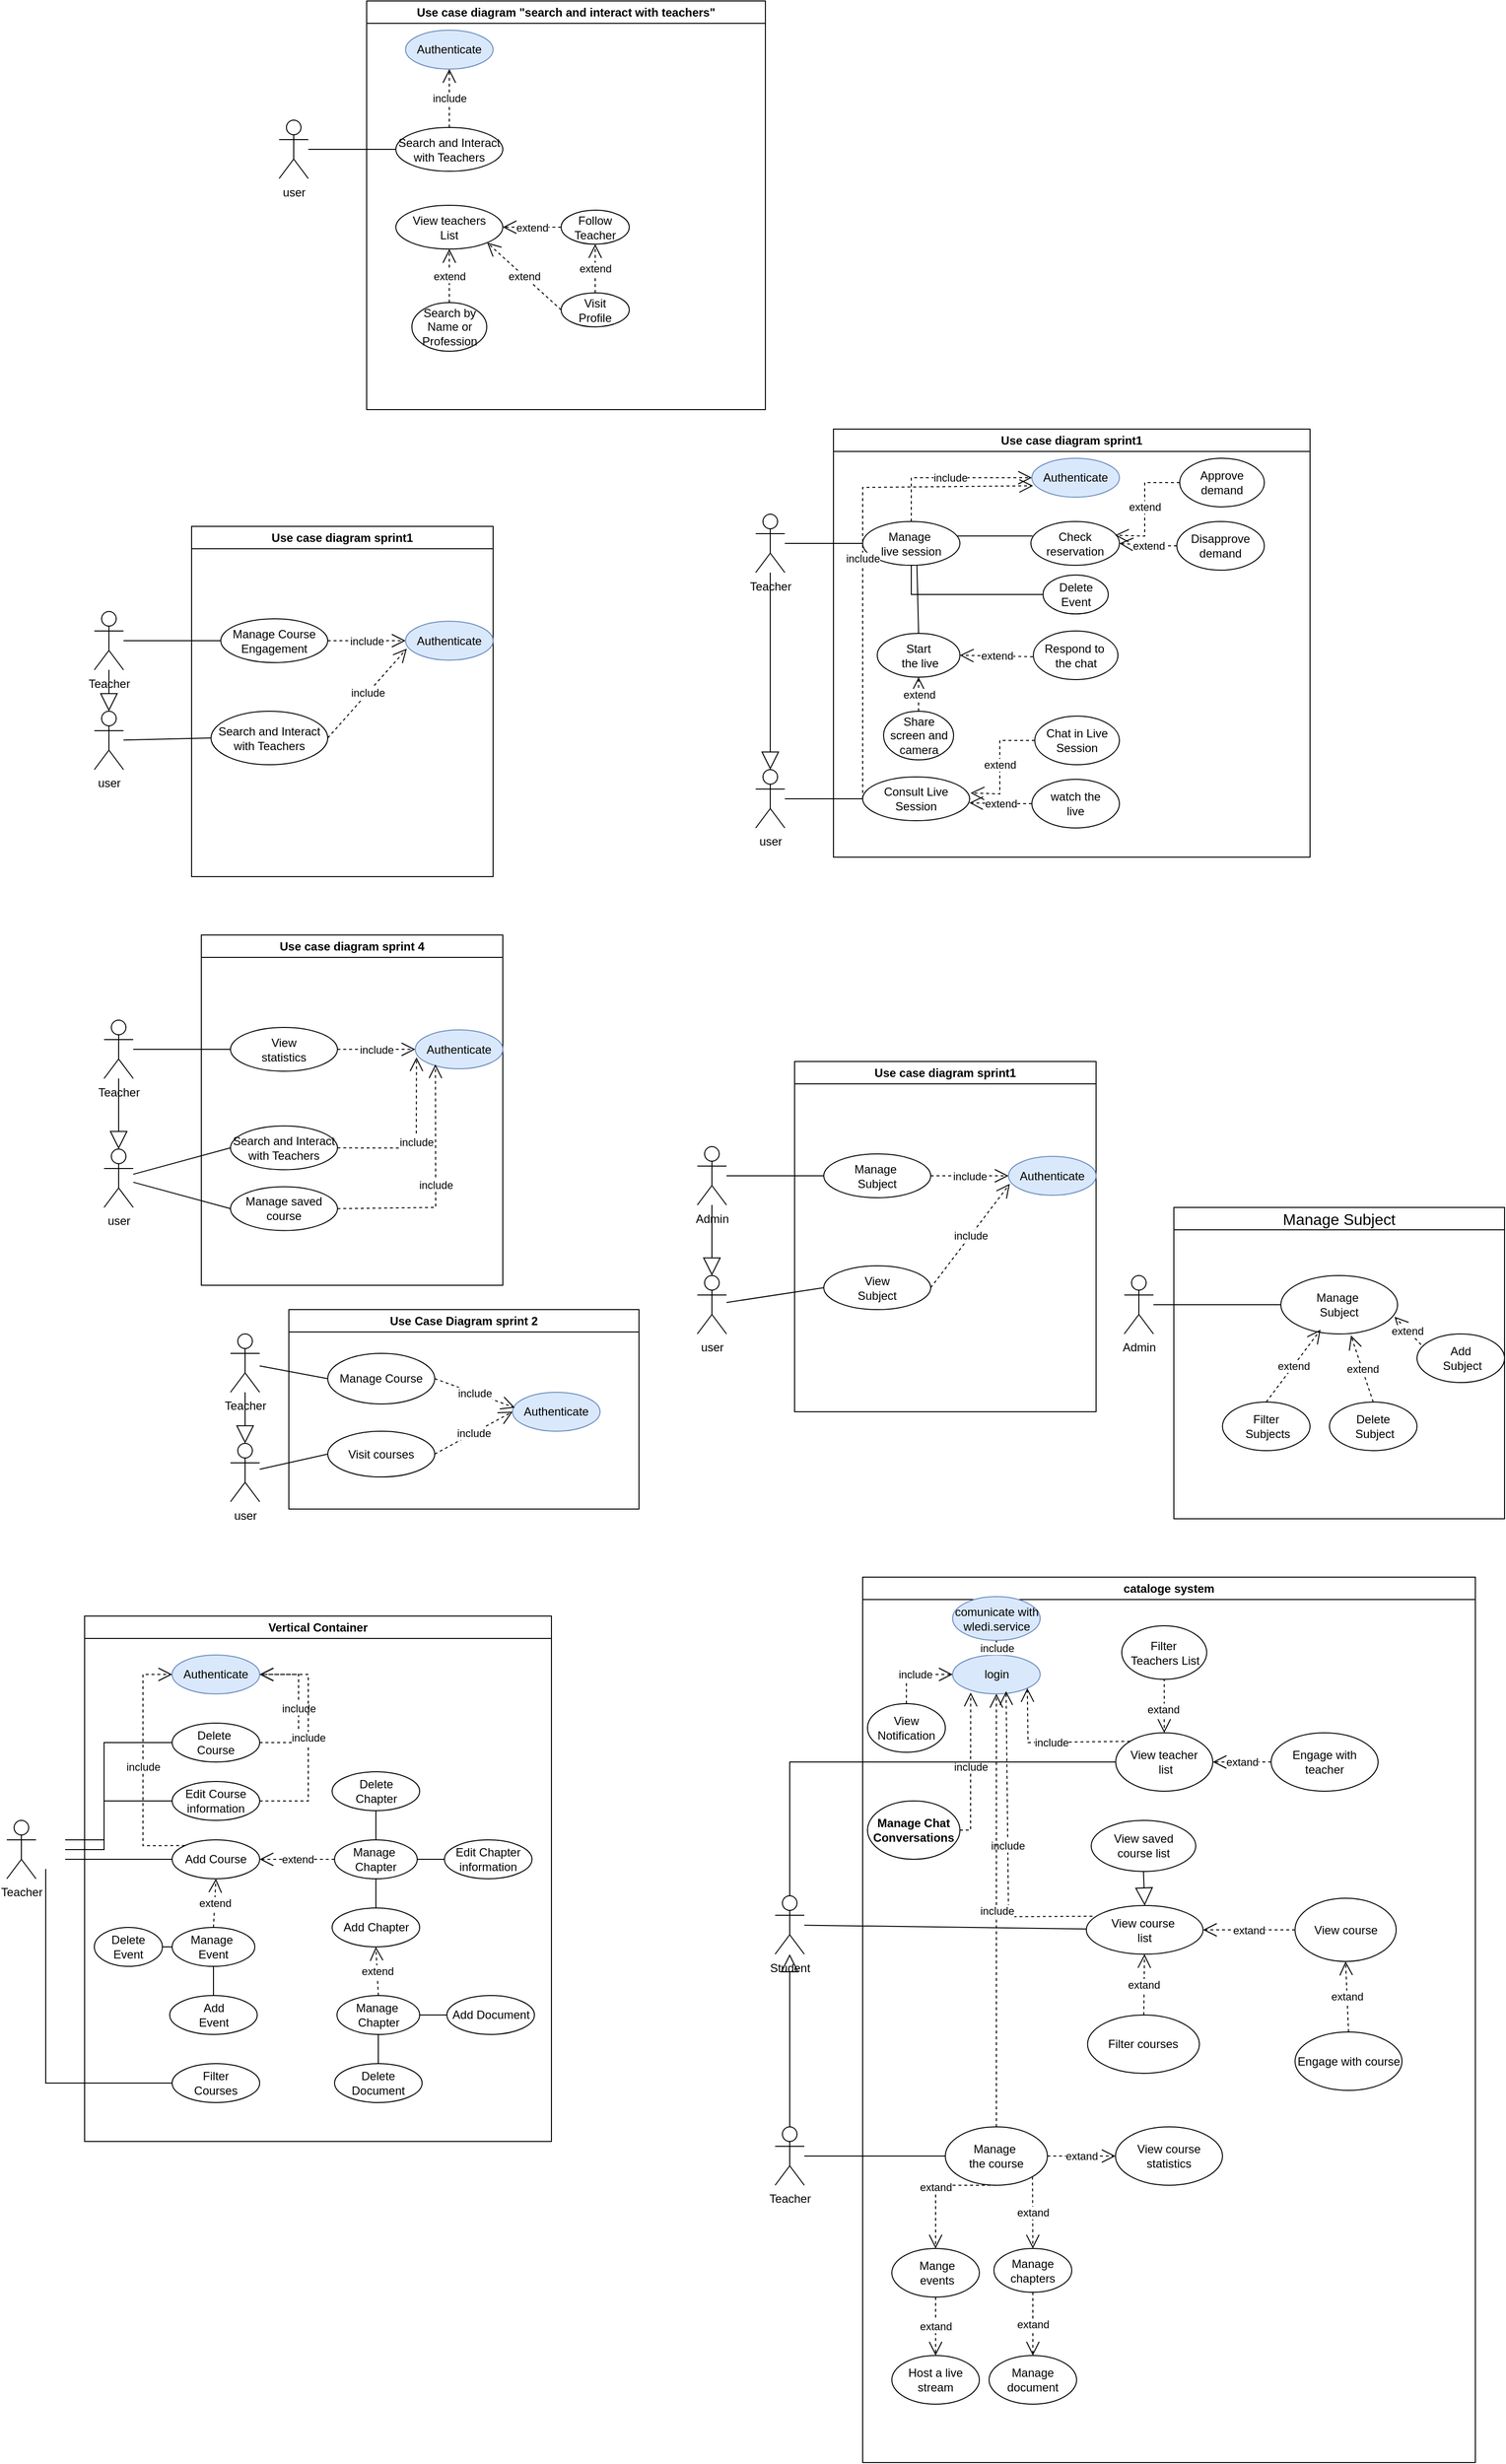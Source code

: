 <mxfile version="24.7.8">
  <diagram name="Page-1" id="SzHzPwQ4UlkWMSZUTKHr">
    <mxGraphModel dx="2280" dy="3124" grid="1" gridSize="10" guides="1" tooltips="1" connect="1" arrows="1" fold="1" page="1" pageScale="1" pageWidth="827" pageHeight="1169" math="0" shadow="0">
      <root>
        <mxCell id="0" />
        <mxCell id="1" parent="0" />
        <mxCell id="7-QTB2i3PnKzkWgtio7F-1" value="Teacher" style="shape=umlActor;verticalLabelPosition=bottom;verticalAlign=top;html=1;" parent="1" vertex="1">
          <mxGeometry x="40" y="585" width="30" height="60" as="geometry" />
        </mxCell>
        <mxCell id="7-QTB2i3PnKzkWgtio7F-2" value="cataloge system" style="swimlane;whiteSpace=wrap;html=1;" parent="1" vertex="1">
          <mxGeometry x="130" y="20" width="630" height="910" as="geometry">
            <mxRectangle x="130" y="20" width="130" height="30" as="alternateBounds" />
          </mxGeometry>
        </mxCell>
        <mxCell id="7-QTB2i3PnKzkWgtio7F-3" value="login" style="ellipse;whiteSpace=wrap;html=1;fillColor=#dae8fc;strokeColor=#6c8ebf;" parent="7-QTB2i3PnKzkWgtio7F-2" vertex="1">
          <mxGeometry x="92.5" y="80" width="90" height="40" as="geometry" />
        </mxCell>
        <mxCell id="7-QTB2i3PnKzkWgtio7F-5" value="comunicate with wledi.service" style="ellipse;whiteSpace=wrap;html=1;fillColor=#dae8fc;strokeColor=#6c8ebf;" parent="7-QTB2i3PnKzkWgtio7F-2" vertex="1">
          <mxGeometry x="92.5" y="20" width="90" height="45" as="geometry" />
        </mxCell>
        <mxCell id="7-QTB2i3PnKzkWgtio7F-4" value="include" style="endArrow=open;endSize=12;dashed=1;html=1;rounded=0;" parent="7-QTB2i3PnKzkWgtio7F-2" source="7-QTB2i3PnKzkWgtio7F-3" target="7-QTB2i3PnKzkWgtio7F-5" edge="1">
          <mxGeometry width="160" relative="1" as="geometry">
            <mxPoint x="290" y="100" as="sourcePoint" />
            <mxPoint x="450" y="100" as="targetPoint" />
          </mxGeometry>
        </mxCell>
        <mxCell id="7-QTB2i3PnKzkWgtio7F-10" value="View course&amp;nbsp;&lt;div&gt;list&lt;/div&gt;" style="ellipse;whiteSpace=wrap;html=1;" parent="7-QTB2i3PnKzkWgtio7F-2" vertex="1">
          <mxGeometry x="230" y="337.5" width="120" height="50" as="geometry" />
        </mxCell>
        <mxCell id="7-QTB2i3PnKzkWgtio7F-11" value="include" style="endArrow=open;endSize=12;dashed=1;html=1;rounded=0;entryX=0.611;entryY=0.931;entryDx=0;entryDy=0;entryPerimeter=0;exitX=0.052;exitY=0.22;exitDx=0;exitDy=0;exitPerimeter=0;" parent="7-QTB2i3PnKzkWgtio7F-2" source="7-QTB2i3PnKzkWgtio7F-10" target="7-QTB2i3PnKzkWgtio7F-3" edge="1">
          <mxGeometry width="160" relative="1" as="geometry">
            <mxPoint x="100" y="200" as="sourcePoint" />
            <mxPoint x="150" y="130" as="targetPoint" />
            <Array as="points">
              <mxPoint x="150" y="349" />
            </Array>
          </mxGeometry>
        </mxCell>
        <mxCell id="7-QTB2i3PnKzkWgtio7F-12" value="Filter courses" style="ellipse;whiteSpace=wrap;html=1;" parent="7-QTB2i3PnKzkWgtio7F-2" vertex="1">
          <mxGeometry x="231.25" y="450" width="115" height="60" as="geometry" />
        </mxCell>
        <mxCell id="7-QTB2i3PnKzkWgtio7F-14" value="extand" style="endArrow=open;endSize=12;dashed=1;html=1;rounded=0;" parent="7-QTB2i3PnKzkWgtio7F-2" source="7-QTB2i3PnKzkWgtio7F-12" target="7-QTB2i3PnKzkWgtio7F-10" edge="1">
          <mxGeometry width="160" relative="1" as="geometry">
            <mxPoint x="136" y="437.5" as="sourcePoint" />
            <mxPoint x="296" y="437.5" as="targetPoint" />
          </mxGeometry>
        </mxCell>
        <mxCell id="7-QTB2i3PnKzkWgtio7F-23" value="Manage&amp;nbsp;&lt;div&gt;the course&lt;/div&gt;" style="ellipse;whiteSpace=wrap;html=1;" parent="7-QTB2i3PnKzkWgtio7F-2" vertex="1">
          <mxGeometry x="85" y="565" width="105" height="60" as="geometry" />
        </mxCell>
        <mxCell id="7-QTB2i3PnKzkWgtio7F-26" value="&amp;nbsp;Mange&lt;div&gt;&amp;nbsp;events&lt;/div&gt;" style="ellipse;whiteSpace=wrap;html=1;" parent="7-QTB2i3PnKzkWgtio7F-2" vertex="1">
          <mxGeometry x="30" y="690" width="90" height="50" as="geometry" />
        </mxCell>
        <mxCell id="7-QTB2i3PnKzkWgtio7F-29" value="extand" style="endArrow=open;endSize=12;dashed=1;html=1;rounded=0;exitX=0.5;exitY=1;exitDx=0;exitDy=0;" parent="7-QTB2i3PnKzkWgtio7F-2" source="7-QTB2i3PnKzkWgtio7F-23" target="7-QTB2i3PnKzkWgtio7F-26" edge="1">
          <mxGeometry width="160" relative="1" as="geometry">
            <mxPoint x="330" y="625" as="sourcePoint" />
            <mxPoint x="438" y="673" as="targetPoint" />
            <Array as="points">
              <mxPoint x="75" y="625" />
            </Array>
          </mxGeometry>
        </mxCell>
        <mxCell id="7-QTB2i3PnKzkWgtio7F-28" value="extand" style="endArrow=open;endSize=12;dashed=1;html=1;rounded=0;entryX=0.5;entryY=0;entryDx=0;entryDy=0;" parent="7-QTB2i3PnKzkWgtio7F-2" source="7-QTB2i3PnKzkWgtio7F-68" target="7-QTB2i3PnKzkWgtio7F-30" edge="1">
          <mxGeometry width="160" relative="1" as="geometry">
            <mxPoint x="410" y="680" as="sourcePoint" />
            <mxPoint x="185" y="790" as="targetPoint" />
          </mxGeometry>
        </mxCell>
        <mxCell id="7-QTB2i3PnKzkWgtio7F-30" value="Manage document" style="ellipse;whiteSpace=wrap;html=1;" parent="7-QTB2i3PnKzkWgtio7F-2" vertex="1">
          <mxGeometry x="130" y="800" width="90" height="50" as="geometry" />
        </mxCell>
        <mxCell id="7-QTB2i3PnKzkWgtio7F-39" value="Host a live stream" style="ellipse;whiteSpace=wrap;html=1;" parent="7-QTB2i3PnKzkWgtio7F-2" vertex="1">
          <mxGeometry x="30" y="800" width="90" height="50" as="geometry" />
        </mxCell>
        <mxCell id="7-QTB2i3PnKzkWgtio7F-40" value="extand" style="endArrow=open;endSize=12;dashed=1;html=1;rounded=0;exitX=0.5;exitY=1;exitDx=0;exitDy=0;" parent="7-QTB2i3PnKzkWgtio7F-2" source="7-QTB2i3PnKzkWgtio7F-26" target="7-QTB2i3PnKzkWgtio7F-39" edge="1">
          <mxGeometry width="160" relative="1" as="geometry">
            <mxPoint x="330.441" y="725.719" as="sourcePoint" />
            <mxPoint x="383" y="804.29" as="targetPoint" />
          </mxGeometry>
        </mxCell>
        <mxCell id="7-QTB2i3PnKzkWgtio7F-41" value="include" style="endArrow=open;endSize=12;dashed=1;html=1;rounded=0;" parent="7-QTB2i3PnKzkWgtio7F-2" source="7-QTB2i3PnKzkWgtio7F-23" target="7-QTB2i3PnKzkWgtio7F-3" edge="1">
          <mxGeometry width="160" relative="1" as="geometry">
            <mxPoint x="155" y="260" as="sourcePoint" />
            <mxPoint x="155" y="180" as="targetPoint" />
          </mxGeometry>
        </mxCell>
        <mxCell id="7-QTB2i3PnKzkWgtio7F-64" value="Engage with course" style="ellipse;whiteSpace=wrap;html=1;" parent="7-QTB2i3PnKzkWgtio7F-2" vertex="1">
          <mxGeometry x="444.58" y="467.5" width="110" height="60" as="geometry" />
        </mxCell>
        <mxCell id="7-QTB2i3PnKzkWgtio7F-68" value="Manage chapters" style="ellipse;whiteSpace=wrap;html=1;" parent="7-QTB2i3PnKzkWgtio7F-2" vertex="1">
          <mxGeometry x="135" y="690" width="80" height="45" as="geometry" />
        </mxCell>
        <mxCell id="7-QTB2i3PnKzkWgtio7F-69" value="extand" style="endArrow=open;endSize=12;dashed=1;html=1;rounded=0;exitX=1;exitY=1;exitDx=0;exitDy=0;" parent="7-QTB2i3PnKzkWgtio7F-2" source="7-QTB2i3PnKzkWgtio7F-23" target="7-QTB2i3PnKzkWgtio7F-68" edge="1">
          <mxGeometry width="160" relative="1" as="geometry">
            <mxPoint x="380" y="600" as="sourcePoint" />
            <mxPoint x="492" y="790" as="targetPoint" />
          </mxGeometry>
        </mxCell>
        <mxCell id="aU6ynQUBwUIpJQbEk_p2-1" value="View course" style="ellipse;whiteSpace=wrap;html=1;" parent="7-QTB2i3PnKzkWgtio7F-2" vertex="1">
          <mxGeometry x="444.58" y="330" width="104" height="65" as="geometry" />
        </mxCell>
        <mxCell id="aU6ynQUBwUIpJQbEk_p2-2" value="extand" style="endArrow=open;endSize=12;dashed=1;html=1;rounded=0;" parent="7-QTB2i3PnKzkWgtio7F-2" source="aU6ynQUBwUIpJQbEk_p2-1" target="7-QTB2i3PnKzkWgtio7F-10" edge="1">
          <mxGeometry width="160" relative="1" as="geometry">
            <mxPoint x="396" y="435" as="sourcePoint" />
            <mxPoint x="398" y="360" as="targetPoint" />
          </mxGeometry>
        </mxCell>
        <mxCell id="aU6ynQUBwUIpJQbEk_p2-4" value="extand" style="endArrow=open;endSize=12;dashed=1;html=1;rounded=0;exitX=0.5;exitY=0;exitDx=0;exitDy=0;entryX=0.5;entryY=1;entryDx=0;entryDy=0;" parent="7-QTB2i3PnKzkWgtio7F-2" source="7-QTB2i3PnKzkWgtio7F-64" target="aU6ynQUBwUIpJQbEk_p2-1" edge="1">
          <mxGeometry width="160" relative="1" as="geometry">
            <mxPoint x="801" y="427.5" as="sourcePoint" />
            <mxPoint x="726.0" y="362.5" as="targetPoint" />
          </mxGeometry>
        </mxCell>
        <mxCell id="aU6ynQUBwUIpJQbEk_p2-8" value="View course&lt;div&gt;statistics&lt;/div&gt;" style="ellipse;whiteSpace=wrap;html=1;" parent="7-QTB2i3PnKzkWgtio7F-2" vertex="1">
          <mxGeometry x="260" y="565" width="110" height="60" as="geometry" />
        </mxCell>
        <mxCell id="aU6ynQUBwUIpJQbEk_p2-10" value="extand" style="endArrow=open;endSize=12;dashed=1;html=1;rounded=0;exitX=1;exitY=0.5;exitDx=0;exitDy=0;entryX=0;entryY=0.5;entryDx=0;entryDy=0;" parent="7-QTB2i3PnKzkWgtio7F-2" source="7-QTB2i3PnKzkWgtio7F-23" target="aU6ynQUBwUIpJQbEk_p2-8" edge="1">
          <mxGeometry width="160" relative="1" as="geometry">
            <mxPoint x="239" y="600" as="sourcePoint" />
            <mxPoint x="241" y="679" as="targetPoint" />
          </mxGeometry>
        </mxCell>
        <mxCell id="aU6ynQUBwUIpJQbEk_p2-11" value="View teacher&lt;div&gt;&amp;nbsp;list&lt;/div&gt;" style="ellipse;whiteSpace=wrap;html=1;" parent="7-QTB2i3PnKzkWgtio7F-2" vertex="1">
          <mxGeometry x="260.21" y="160" width="99.79" height="60" as="geometry" />
        </mxCell>
        <mxCell id="aU6ynQUBwUIpJQbEk_p2-14" value="" style="endArrow=open;endSize=12;dashed=1;html=1;rounded=0;entryX=0.5;entryY=0;entryDx=0;entryDy=0;exitX=0.5;exitY=0;exitDx=0;exitDy=0;" parent="7-QTB2i3PnKzkWgtio7F-2" source="aU6ynQUBwUIpJQbEk_p2-15" target="aU6ynQUBwUIpJQbEk_p2-11" edge="1">
          <mxGeometry width="160" relative="1" as="geometry">
            <mxPoint x="550.37" y="370" as="sourcePoint" />
            <mxPoint x="549.37" y="290" as="targetPoint" />
          </mxGeometry>
        </mxCell>
        <mxCell id="aU6ynQUBwUIpJQbEk_p2-21" value="extand" style="edgeLabel;html=1;align=center;verticalAlign=middle;resizable=0;points=[];" parent="aU6ynQUBwUIpJQbEk_p2-14" vertex="1" connectable="0">
          <mxGeometry x="0.567" y="-1" relative="1" as="geometry">
            <mxPoint as="offset" />
          </mxGeometry>
        </mxCell>
        <mxCell id="aU6ynQUBwUIpJQbEk_p2-15" value="Filter&lt;div&gt;&amp;nbsp;Teachers List&lt;/div&gt;" style="ellipse;whiteSpace=wrap;html=1;" parent="7-QTB2i3PnKzkWgtio7F-2" vertex="1">
          <mxGeometry x="266.41" y="50" width="87.39" height="55" as="geometry" />
        </mxCell>
        <mxCell id="aU6ynQUBwUIpJQbEk_p2-16" value="&lt;div&gt;Engage with teacher&lt;br&gt;&lt;/div&gt;" style="ellipse;whiteSpace=wrap;html=1;" parent="7-QTB2i3PnKzkWgtio7F-2" vertex="1">
          <mxGeometry x="420" y="160" width="110" height="60" as="geometry" />
        </mxCell>
        <mxCell id="aU6ynQUBwUIpJQbEk_p2-17" value="extand" style="endArrow=open;endSize=12;dashed=1;html=1;rounded=0;exitX=0;exitY=0.5;exitDx=0;exitDy=0;entryX=1;entryY=0.5;entryDx=0;entryDy=0;" parent="7-QTB2i3PnKzkWgtio7F-2" source="aU6ynQUBwUIpJQbEk_p2-16" target="aU6ynQUBwUIpJQbEk_p2-11" edge="1">
          <mxGeometry width="160" relative="1" as="geometry">
            <mxPoint x="1026.42" y="162" as="sourcePoint" />
            <mxPoint x="721.71" y="130" as="targetPoint" />
          </mxGeometry>
        </mxCell>
        <mxCell id="aU6ynQUBwUIpJQbEk_p2-18" value="include" style="endArrow=open;endSize=12;dashed=1;html=1;rounded=0;exitX=0;exitY=0;exitDx=0;exitDy=0;entryX=1;entryY=1;entryDx=0;entryDy=0;" parent="7-QTB2i3PnKzkWgtio7F-2" source="aU6ynQUBwUIpJQbEk_p2-11" target="7-QTB2i3PnKzkWgtio7F-3" edge="1">
          <mxGeometry width="160" relative="1" as="geometry">
            <mxPoint x="213" y="335" as="sourcePoint" />
            <mxPoint x="155" y="180" as="targetPoint" />
            <Array as="points">
              <mxPoint x="170" y="170" />
            </Array>
          </mxGeometry>
        </mxCell>
        <mxCell id="aU6ynQUBwUIpJQbEk_p2-19" value="View saved&lt;div&gt;course list&lt;/div&gt;" style="ellipse;whiteSpace=wrap;html=1;" parent="7-QTB2i3PnKzkWgtio7F-2" vertex="1">
          <mxGeometry x="235" y="250" width="107.5" height="52.5" as="geometry" />
        </mxCell>
        <mxCell id="aU6ynQUBwUIpJQbEk_p2-20" value="" style="endArrow=block;endSize=16;endFill=0;html=1;rounded=0;exitX=0.5;exitY=1;exitDx=0;exitDy=0;entryX=0.5;entryY=0;entryDx=0;entryDy=0;" parent="7-QTB2i3PnKzkWgtio7F-2" source="aU6ynQUBwUIpJQbEk_p2-19" target="7-QTB2i3PnKzkWgtio7F-10" edge="1">
          <mxGeometry width="160" relative="1" as="geometry">
            <mxPoint x="342.5" y="420" as="sourcePoint" />
            <mxPoint x="502.5" y="420" as="targetPoint" />
          </mxGeometry>
        </mxCell>
        <mxCell id="aU6ynQUBwUIpJQbEk_p2-22" value="View Notification" style="ellipse;whiteSpace=wrap;html=1;" parent="7-QTB2i3PnKzkWgtio7F-2" vertex="1">
          <mxGeometry x="5" y="130" width="80" height="50" as="geometry" />
        </mxCell>
        <mxCell id="aU6ynQUBwUIpJQbEk_p2-23" value="&lt;p&gt;&lt;strong&gt;Manage Chat Conversations&lt;/strong&gt;&lt;/p&gt;&lt;p&gt;&lt;/p&gt;" style="ellipse;whiteSpace=wrap;html=1;" parent="7-QTB2i3PnKzkWgtio7F-2" vertex="1">
          <mxGeometry x="5" y="230" width="95" height="60" as="geometry" />
        </mxCell>
        <mxCell id="aU6ynQUBwUIpJQbEk_p2-24" value="include" style="endArrow=open;endSize=12;dashed=1;html=1;rounded=0;exitX=0.5;exitY=0;exitDx=0;exitDy=0;entryX=0;entryY=0.5;entryDx=0;entryDy=0;" parent="7-QTB2i3PnKzkWgtio7F-2" source="aU6ynQUBwUIpJQbEk_p2-22" target="7-QTB2i3PnKzkWgtio7F-3" edge="1">
          <mxGeometry width="160" relative="1" as="geometry">
            <mxPoint x="92.5" y="555" as="sourcePoint" />
            <mxPoint x="92.5" y="110" as="targetPoint" />
            <Array as="points">
              <mxPoint x="45" y="100" />
            </Array>
          </mxGeometry>
        </mxCell>
        <mxCell id="aU6ynQUBwUIpJQbEk_p2-25" value="include" style="endArrow=open;endSize=12;dashed=1;html=1;rounded=0;exitX=1;exitY=0.5;exitDx=0;exitDy=0;entryX=0.207;entryY=0.967;entryDx=0;entryDy=0;entryPerimeter=0;" parent="7-QTB2i3PnKzkWgtio7F-2" source="aU6ynQUBwUIpJQbEk_p2-23" target="7-QTB2i3PnKzkWgtio7F-3" edge="1">
          <mxGeometry width="160" relative="1" as="geometry">
            <mxPoint x="55" y="140" as="sourcePoint" />
            <mxPoint x="103" y="110" as="targetPoint" />
            <Array as="points">
              <mxPoint x="111" y="260" />
              <mxPoint x="111" y="190" />
            </Array>
          </mxGeometry>
        </mxCell>
        <mxCell id="7-QTB2i3PnKzkWgtio7F-42" value="" style="endArrow=none;html=1;rounded=0;" parent="1" source="7-QTB2i3PnKzkWgtio7F-1" target="7-QTB2i3PnKzkWgtio7F-23" edge="1">
          <mxGeometry width="50" height="50" relative="1" as="geometry">
            <mxPoint x="350" y="670" as="sourcePoint" />
            <mxPoint x="400" y="620" as="targetPoint" />
          </mxGeometry>
        </mxCell>
        <mxCell id="7-QTB2i3PnKzkWgtio7F-43" value="Student" style="shape=umlActor;verticalLabelPosition=bottom;verticalAlign=top;html=1;" parent="1" vertex="1">
          <mxGeometry x="40" y="347.5" width="30" height="60" as="geometry" />
        </mxCell>
        <mxCell id="7-QTB2i3PnKzkWgtio7F-44" value="" style="endArrow=none;html=1;rounded=0;" parent="1" source="7-QTB2i3PnKzkWgtio7F-43" target="7-QTB2i3PnKzkWgtio7F-10" edge="1">
          <mxGeometry width="50" height="50" relative="1" as="geometry">
            <mxPoint x="350" y="500" as="sourcePoint" />
            <mxPoint x="400" y="450" as="targetPoint" />
          </mxGeometry>
        </mxCell>
        <mxCell id="7-QTB2i3PnKzkWgtio7F-45" value="" style="endArrow=block;endSize=16;endFill=0;html=1;rounded=0;exitX=0.5;exitY=0;exitDx=0;exitDy=0;exitPerimeter=0;" parent="1" source="7-QTB2i3PnKzkWgtio7F-1" target="7-QTB2i3PnKzkWgtio7F-43" edge="1">
          <mxGeometry width="160" relative="1" as="geometry">
            <mxPoint x="144" y="450" as="sourcePoint" />
            <mxPoint x="75" y="410" as="targetPoint" />
          </mxGeometry>
        </mxCell>
        <mxCell id="aU6ynQUBwUIpJQbEk_p2-13" value="" style="endArrow=none;html=1;rounded=0;entryX=0;entryY=0.5;entryDx=0;entryDy=0;exitX=0.5;exitY=0;exitDx=0;exitDy=0;exitPerimeter=0;" parent="1" source="7-QTB2i3PnKzkWgtio7F-43" target="aU6ynQUBwUIpJQbEk_p2-11" edge="1">
          <mxGeometry width="50" height="50" relative="1" as="geometry">
            <mxPoint x="222.5" y="244.37" as="sourcePoint" />
            <mxPoint x="435.5" y="245.37" as="targetPoint" />
            <Array as="points">
              <mxPoint x="55" y="210" />
            </Array>
          </mxGeometry>
        </mxCell>
        <mxCell id="wFOoATnKafNKtsVlD1zq-2" value="&lt;span style=&quot;font-size: 16px; font-weight: 400;&quot;&gt;Manage Subject&lt;/span&gt;" style="swimlane;whiteSpace=wrap;html=1;" parent="1" vertex="1">
          <mxGeometry x="450" y="-360" width="340" height="320" as="geometry">
            <mxRectangle x="450" y="-360" width="160" height="30" as="alternateBounds" />
          </mxGeometry>
        </mxCell>
        <mxCell id="wFOoATnKafNKtsVlD1zq-3" value="Manage&amp;nbsp;&lt;div&gt;Subject&lt;/div&gt;" style="ellipse;whiteSpace=wrap;html=1;" parent="wFOoATnKafNKtsVlD1zq-2" vertex="1">
          <mxGeometry x="110" y="70" width="120" height="60" as="geometry" />
        </mxCell>
        <mxCell id="dI0NqsDZH982HR5druRK-13" value="Add&lt;div&gt;&amp;nbsp;Subject&lt;/div&gt;" style="ellipse;whiteSpace=wrap;html=1;" parent="wFOoATnKafNKtsVlD1zq-2" vertex="1">
          <mxGeometry x="250" y="130" width="90" height="50" as="geometry" />
        </mxCell>
        <mxCell id="dI0NqsDZH982HR5druRK-14" value="&lt;div&gt;Delete&lt;/div&gt;&lt;div&gt;&lt;span style=&quot;color: rgba(0, 0, 0, 0); font-family: monospace; font-size: 0px; text-align: start; text-wrap: nowrap; background-color: initial;&quot;&gt;%3CmxGraphModel%3E%3Croot%3E%3CmxCell%20id%3D%220%22%2F%3E%3CmxCell%20id%3D%221%22%20parent%3D%220%22%2F%3E%3CmxCell%20id%3D%222%22%20value%3D%22Add%26lt%3Bdiv%26gt%3B%26amp%3Bnbsp%3BSubject%26lt%3B%2Fdiv%26gt%3B%22%20style%3D%22ellipse%3BwhiteSpace%3Dwrap%3Bhtml%3D1%3B%22%20vertex%3D%221%22%20parent%3D%221%22%3E%3CmxGeometry%20x%3D%22660%22%20y%3D%22-160%22%20width%3D%2290%22%20height%3D%2250%22%20as%3D%22geometry%22%2F%3E%3C%2FmxCell%3E%3C%2Froot%3E%3C%2FmxGraphModel%3E&lt;/span&gt;&amp;nbsp;Subject&lt;/div&gt;" style="ellipse;whiteSpace=wrap;html=1;" parent="wFOoATnKafNKtsVlD1zq-2" vertex="1">
          <mxGeometry x="160" y="200" width="90" height="50" as="geometry" />
        </mxCell>
        <mxCell id="dI0NqsDZH982HR5druRK-15" value="&lt;div&gt;Filter&lt;/div&gt;&lt;div&gt;&lt;span style=&quot;color: rgba(0, 0, 0, 0); font-family: monospace; font-size: 0px; text-align: start; text-wrap: nowrap; background-color: initial;&quot;&gt;%3CmxGraphModel%3E%3Croot%3E%3CmxCell%20id%3D%220%22%2F%3E%3CmxCell%20id%3D%221%22%20parent%3D%220%22%2F%3E%3CmxCell%20id%3D%222%22%20value%3D%22Add%26lt%3Bdiv%26gt%3B%26amp%3Bnbsp%3BSubject%26lt%3B%2Fdiv%26gt%3B%22%20style%3D%22ellipse%3BwhiteSpace%3Dwrap%3Bhtml%3D1%3B%22%20vertex%3D%221%22%20parent%3D%221%22%3E%3CmxGeometry%20x%3D%22660%22%20y%3D%22-160%22%20width%3D%2290%22%20height%3D%2250%22%20as%3D%22geometry%22%2F%3E%3C%2FmxCell%3E%3C%2Froot%3E%3C%2FmxGraphModel%3E&lt;/span&gt;&amp;nbsp;Subjects&lt;/div&gt;" style="ellipse;whiteSpace=wrap;html=1;" parent="wFOoATnKafNKtsVlD1zq-2" vertex="1">
          <mxGeometry x="50" y="200" width="90" height="50" as="geometry" />
        </mxCell>
        <mxCell id="dI0NqsDZH982HR5druRK-16" value="extend" style="endArrow=open;endSize=12;dashed=1;html=1;rounded=0;entryX=0.34;entryY=0.928;entryDx=0;entryDy=0;entryPerimeter=0;exitX=0.5;exitY=0;exitDx=0;exitDy=0;" parent="wFOoATnKafNKtsVlD1zq-2" source="dI0NqsDZH982HR5druRK-15" target="wFOoATnKafNKtsVlD1zq-3" edge="1">
          <mxGeometry width="160" relative="1" as="geometry">
            <mxPoint x="130" y="150" as="sourcePoint" />
            <mxPoint x="290" y="150" as="targetPoint" />
          </mxGeometry>
        </mxCell>
        <mxCell id="dI0NqsDZH982HR5druRK-17" value="extend" style="endArrow=open;endSize=12;dashed=1;html=1;rounded=0;entryX=0.601;entryY=1.028;entryDx=0;entryDy=0;entryPerimeter=0;exitX=0.5;exitY=0;exitDx=0;exitDy=0;" parent="wFOoATnKafNKtsVlD1zq-2" source="dI0NqsDZH982HR5druRK-14" target="wFOoATnKafNKtsVlD1zq-3" edge="1">
          <mxGeometry width="160" relative="1" as="geometry">
            <mxPoint x="105" y="210" as="sourcePoint" />
            <mxPoint x="161" y="136" as="targetPoint" />
          </mxGeometry>
        </mxCell>
        <mxCell id="dI0NqsDZH982HR5druRK-18" value="extend" style="endArrow=open;endSize=12;dashed=1;html=1;rounded=0;entryX=0.974;entryY=0.706;entryDx=0;entryDy=0;entryPerimeter=0;exitX=0.046;exitY=0.22;exitDx=0;exitDy=0;exitPerimeter=0;" parent="wFOoATnKafNKtsVlD1zq-2" source="dI0NqsDZH982HR5druRK-13" target="wFOoATnKafNKtsVlD1zq-3" edge="1">
          <mxGeometry width="160" relative="1" as="geometry">
            <mxPoint x="215" y="210" as="sourcePoint" />
            <mxPoint x="192" y="142" as="targetPoint" />
          </mxGeometry>
        </mxCell>
        <mxCell id="dI0NqsDZH982HR5druRK-1" value="Use case diagram sprint1" style="swimlane;whiteSpace=wrap;html=1;" parent="1" vertex="1">
          <mxGeometry x="60" y="-510" width="310" height="360" as="geometry" />
        </mxCell>
        <mxCell id="dI0NqsDZH982HR5druRK-2" value="Manage&amp;nbsp;&lt;div&gt;Subject&lt;/div&gt;" style="ellipse;whiteSpace=wrap;html=1;" parent="dI0NqsDZH982HR5druRK-1" vertex="1">
          <mxGeometry x="30" y="95" width="110" height="45" as="geometry" />
        </mxCell>
        <mxCell id="dI0NqsDZH982HR5druRK-3" value="include" style="endArrow=open;endSize=12;dashed=1;html=1;rounded=0;exitX=1;exitY=0.5;exitDx=0;exitDy=0;" parent="dI0NqsDZH982HR5druRK-1" source="dI0NqsDZH982HR5druRK-2" target="dI0NqsDZH982HR5druRK-6" edge="1">
          <mxGeometry width="160" relative="1" as="geometry">
            <mxPoint x="90" y="85" as="sourcePoint" />
            <mxPoint x="137.5" y="55" as="targetPoint" />
            <Array as="points" />
          </mxGeometry>
        </mxCell>
        <mxCell id="dI0NqsDZH982HR5druRK-6" value="Authenticate" style="ellipse;whiteSpace=wrap;html=1;fillColor=#dae8fc;strokeColor=#6c8ebf;" parent="dI0NqsDZH982HR5druRK-1" vertex="1">
          <mxGeometry x="220" y="97.5" width="90" height="40" as="geometry" />
        </mxCell>
        <mxCell id="dI0NqsDZH982HR5druRK-9" value="&lt;div&gt;View&lt;/div&gt;&lt;div&gt;Subject&lt;/div&gt;" style="ellipse;whiteSpace=wrap;html=1;" parent="dI0NqsDZH982HR5druRK-1" vertex="1">
          <mxGeometry x="30" y="210" width="110" height="45" as="geometry" />
        </mxCell>
        <mxCell id="dI0NqsDZH982HR5druRK-10" value="include" style="endArrow=open;endSize=12;dashed=1;html=1;rounded=0;exitX=1;exitY=0.5;exitDx=0;exitDy=0;entryX=0.014;entryY=0.707;entryDx=0;entryDy=0;entryPerimeter=0;" parent="dI0NqsDZH982HR5druRK-1" source="dI0NqsDZH982HR5druRK-9" target="dI0NqsDZH982HR5druRK-6" edge="1">
          <mxGeometry width="160" relative="1" as="geometry">
            <mxPoint x="90" y="164.18" as="sourcePoint" />
            <mxPoint x="227.28" y="80.0" as="targetPoint" />
            <Array as="points" />
          </mxGeometry>
        </mxCell>
        <mxCell id="dI0NqsDZH982HR5druRK-8" value="user" style="shape=umlActor;verticalLabelPosition=bottom;verticalAlign=top;html=1;outlineConnect=0;" parent="1" vertex="1">
          <mxGeometry x="-40" y="-290" width="30" height="60" as="geometry" />
        </mxCell>
        <mxCell id="dI0NqsDZH982HR5druRK-4" value="Admin" style="shape=umlActor;verticalLabelPosition=bottom;verticalAlign=top;html=1;" parent="1" vertex="1">
          <mxGeometry x="-40" y="-422.5" width="30" height="60" as="geometry" />
        </mxCell>
        <mxCell id="dI0NqsDZH982HR5druRK-5" value="" style="endArrow=none;html=1;rounded=0;fontSize=12;startSize=8;endSize=8;curved=1;entryX=0;entryY=0.5;entryDx=0;entryDy=0;" parent="1" source="dI0NqsDZH982HR5druRK-4" target="dI0NqsDZH982HR5druRK-2" edge="1">
          <mxGeometry width="50" height="50" relative="1" as="geometry">
            <mxPoint x="-42.5" y="-335" as="sourcePoint" />
            <mxPoint x="7.5" y="-385" as="targetPoint" />
          </mxGeometry>
        </mxCell>
        <mxCell id="dI0NqsDZH982HR5druRK-12" value="" style="endArrow=none;html=1;rounded=0;entryX=0;entryY=0.5;entryDx=0;entryDy=0;" parent="1" source="dI0NqsDZH982HR5druRK-8" target="dI0NqsDZH982HR5druRK-9" edge="1">
          <mxGeometry width="50" height="50" relative="1" as="geometry">
            <mxPoint x="30" y="-220" as="sourcePoint" />
            <mxPoint x="80" y="-270" as="targetPoint" />
          </mxGeometry>
        </mxCell>
        <mxCell id="wFOoATnKafNKtsVlD1zq-4" value="Admin" style="shape=umlActor;verticalLabelPosition=bottom;verticalAlign=top;html=1;" parent="1" vertex="1">
          <mxGeometry x="399" y="-290" width="30" height="60" as="geometry" />
        </mxCell>
        <mxCell id="wFOoATnKafNKtsVlD1zq-10" value="" style="endArrow=none;html=1;rounded=0;fontSize=12;startSize=8;endSize=8;curved=1;entryX=0;entryY=0.5;entryDx=0;entryDy=0;" parent="1" source="wFOoATnKafNKtsVlD1zq-4" target="wFOoATnKafNKtsVlD1zq-3" edge="1">
          <mxGeometry width="50" height="50" relative="1" as="geometry">
            <mxPoint x="440" y="-190" as="sourcePoint" />
            <mxPoint x="490" y="-240" as="targetPoint" />
          </mxGeometry>
        </mxCell>
        <mxCell id="dI0NqsDZH982HR5druRK-19" value="Use Case Diagram sprint 2" style="swimlane;whiteSpace=wrap;html=1;" parent="1" vertex="1">
          <mxGeometry x="-460" y="-255" width="360" height="205" as="geometry" />
        </mxCell>
        <mxCell id="dI0NqsDZH982HR5druRK-21" value="Authenticate" style="ellipse;whiteSpace=wrap;html=1;fillColor=#dae8fc;strokeColor=#6c8ebf;" parent="dI0NqsDZH982HR5druRK-19" vertex="1">
          <mxGeometry x="230" y="85" width="90" height="40" as="geometry" />
        </mxCell>
        <mxCell id="dI0NqsDZH982HR5druRK-25" value="Manage Course" style="ellipse;whiteSpace=wrap;html=1;" parent="dI0NqsDZH982HR5druRK-19" vertex="1">
          <mxGeometry x="40" y="45" width="110" height="52" as="geometry" />
        </mxCell>
        <mxCell id="dI0NqsDZH982HR5druRK-28" value="Visit courses" style="ellipse;whiteSpace=wrap;html=1;" parent="dI0NqsDZH982HR5druRK-19" vertex="1">
          <mxGeometry x="40" y="125" width="110" height="47" as="geometry" />
        </mxCell>
        <mxCell id="dI0NqsDZH982HR5druRK-29" value="include" style="endArrow=open;endSize=12;dashed=1;html=1;rounded=0;exitX=1;exitY=0.5;exitDx=0;exitDy=0;entryX=0.026;entryY=0.395;entryDx=0;entryDy=0;entryPerimeter=0;" parent="dI0NqsDZH982HR5druRK-19" source="dI0NqsDZH982HR5druRK-25" target="dI0NqsDZH982HR5druRK-21" edge="1">
          <mxGeometry width="160" relative="1" as="geometry">
            <mxPoint x="150" y="85" as="sourcePoint" />
            <mxPoint x="230" y="85" as="targetPoint" />
            <Array as="points" />
          </mxGeometry>
        </mxCell>
        <mxCell id="dI0NqsDZH982HR5druRK-30" value="include" style="endArrow=open;endSize=12;dashed=1;html=1;rounded=0;exitX=1;exitY=0.5;exitDx=0;exitDy=0;entryX=0;entryY=0.5;entryDx=0;entryDy=0;" parent="dI0NqsDZH982HR5druRK-19" source="dI0NqsDZH982HR5druRK-28" target="dI0NqsDZH982HR5druRK-21" edge="1">
          <mxGeometry width="160" relative="1" as="geometry">
            <mxPoint x="160" y="81" as="sourcePoint" />
            <mxPoint x="242" y="111" as="targetPoint" />
            <Array as="points" />
          </mxGeometry>
        </mxCell>
        <mxCell id="dI0NqsDZH982HR5druRK-22" value="user" style="shape=umlActor;verticalLabelPosition=bottom;verticalAlign=top;html=1;outlineConnect=0;" parent="1" vertex="1">
          <mxGeometry x="-520" y="-117.5" width="30" height="60" as="geometry" />
        </mxCell>
        <mxCell id="dI0NqsDZH982HR5druRK-23" value="Teacher&lt;div&gt;&lt;br&gt;&lt;/div&gt;" style="shape=umlActor;verticalLabelPosition=bottom;verticalAlign=top;html=1;" parent="1" vertex="1">
          <mxGeometry x="-520" y="-230" width="30" height="60" as="geometry" />
        </mxCell>
        <mxCell id="dI0NqsDZH982HR5druRK-24" value="" style="endArrow=block;endSize=16;endFill=0;html=1;rounded=0;entryX=0.5;entryY=0;entryDx=0;entryDy=0;entryPerimeter=0;" parent="1" source="dI0NqsDZH982HR5druRK-4" target="dI0NqsDZH982HR5druRK-8" edge="1">
          <mxGeometry width="160" relative="1" as="geometry">
            <mxPoint x="-200" y="-330.2" as="sourcePoint" />
            <mxPoint x="-40" y="-330.2" as="targetPoint" />
          </mxGeometry>
        </mxCell>
        <mxCell id="dI0NqsDZH982HR5druRK-27" value="" style="endArrow=block;endSize=16;endFill=0;html=1;rounded=0;entryX=0.5;entryY=0;entryDx=0;entryDy=0;entryPerimeter=0;" parent="1" source="dI0NqsDZH982HR5druRK-23" target="dI0NqsDZH982HR5druRK-22" edge="1">
          <mxGeometry width="160" relative="1" as="geometry">
            <mxPoint x="-590" y="-130" as="sourcePoint" />
            <mxPoint x="-430" y="-130" as="targetPoint" />
          </mxGeometry>
        </mxCell>
        <mxCell id="dI0NqsDZH982HR5druRK-31" value="" style="endArrow=none;html=1;rounded=0;entryX=0;entryY=0.5;entryDx=0;entryDy=0;" parent="1" source="dI0NqsDZH982HR5druRK-23" target="dI0NqsDZH982HR5druRK-25" edge="1">
          <mxGeometry width="50" height="50" relative="1" as="geometry">
            <mxPoint x="-480" y="-190" as="sourcePoint" />
            <mxPoint x="-420" y="-170" as="targetPoint" />
          </mxGeometry>
        </mxCell>
        <mxCell id="dI0NqsDZH982HR5druRK-32" value="" style="endArrow=none;html=1;rounded=0;entryX=0;entryY=0.5;entryDx=0;entryDy=0;" parent="1" source="dI0NqsDZH982HR5druRK-22" target="dI0NqsDZH982HR5druRK-28" edge="1">
          <mxGeometry width="50" height="50" relative="1" as="geometry">
            <mxPoint x="-480" y="-80" as="sourcePoint" />
            <mxPoint x="-410" y="-174" as="targetPoint" />
          </mxGeometry>
        </mxCell>
        <mxCell id="dI0NqsDZH982HR5druRK-33" value="Vertical Container" style="swimlane;whiteSpace=wrap;html=1;" parent="1" vertex="1">
          <mxGeometry x="-670" y="60" width="480" height="540" as="geometry" />
        </mxCell>
        <mxCell id="dI0NqsDZH982HR5druRK-35" value="Authenticate" style="ellipse;whiteSpace=wrap;html=1;fillColor=#dae8fc;strokeColor=#6c8ebf;" parent="dI0NqsDZH982HR5druRK-33" vertex="1">
          <mxGeometry x="90" y="40" width="90" height="40" as="geometry" />
        </mxCell>
        <mxCell id="dI0NqsDZH982HR5druRK-37" value="include" style="endArrow=open;endSize=12;dashed=1;html=1;rounded=0;entryX=1;entryY=0.5;entryDx=0;entryDy=0;exitX=1;exitY=0.5;exitDx=0;exitDy=0;" parent="dI0NqsDZH982HR5druRK-33" source="dI0NqsDZH982HR5druRK-38" target="dI0NqsDZH982HR5druRK-35" edge="1">
          <mxGeometry width="160" relative="1" as="geometry">
            <mxPoint x="220" y="130" as="sourcePoint" />
            <mxPoint x="172" y="116" as="targetPoint" />
            <Array as="points">
              <mxPoint x="220" y="130" />
              <mxPoint x="220" y="60" />
            </Array>
          </mxGeometry>
        </mxCell>
        <mxCell id="dI0NqsDZH982HR5druRK-38" value="Delete&amp;nbsp;&lt;div&gt;Course&lt;/div&gt;" style="ellipse;whiteSpace=wrap;html=1;" parent="dI0NqsDZH982HR5druRK-33" vertex="1">
          <mxGeometry x="90" y="110" width="90" height="40" as="geometry" />
        </mxCell>
        <mxCell id="dI0NqsDZH982HR5druRK-40" value="Edit&amp;nbsp;&lt;span style=&quot;background-color: initial;&quot;&gt;Course&lt;/span&gt;&lt;div&gt;&lt;span style=&quot;background-color: initial;&quot;&gt;information&lt;/span&gt;&lt;/div&gt;" style="ellipse;whiteSpace=wrap;html=1;" parent="dI0NqsDZH982HR5druRK-33" vertex="1">
          <mxGeometry x="90" y="170" width="90" height="40" as="geometry" />
        </mxCell>
        <mxCell id="dI0NqsDZH982HR5druRK-41" value="Add Course" style="ellipse;whiteSpace=wrap;html=1;" parent="dI0NqsDZH982HR5druRK-33" vertex="1">
          <mxGeometry x="90" y="230" width="90" height="40" as="geometry" />
        </mxCell>
        <mxCell id="dI0NqsDZH982HR5druRK-42" value="include" style="endArrow=open;endSize=12;dashed=1;html=1;rounded=0;exitX=1;exitY=0.5;exitDx=0;exitDy=0;" parent="dI0NqsDZH982HR5druRK-33" source="dI0NqsDZH982HR5druRK-40" edge="1">
          <mxGeometry width="160" relative="1" as="geometry">
            <mxPoint x="190" y="190" as="sourcePoint" />
            <mxPoint x="180" y="60" as="targetPoint" />
            <Array as="points">
              <mxPoint x="230" y="190" />
              <mxPoint x="230" y="60" />
            </Array>
          </mxGeometry>
        </mxCell>
        <mxCell id="dI0NqsDZH982HR5druRK-43" value="include" style="endArrow=open;endSize=12;dashed=1;html=1;rounded=0;exitX=0;exitY=0;exitDx=0;exitDy=0;" parent="dI0NqsDZH982HR5druRK-33" source="dI0NqsDZH982HR5druRK-41" target="dI0NqsDZH982HR5druRK-35" edge="1">
          <mxGeometry width="160" relative="1" as="geometry">
            <mxPoint x="10" y="190" as="sourcePoint" />
            <mxPoint x="10" y="60" as="targetPoint" />
            <Array as="points">
              <mxPoint x="60" y="236" />
              <mxPoint x="60" y="60" />
            </Array>
          </mxGeometry>
        </mxCell>
        <mxCell id="dI0NqsDZH982HR5druRK-44" value="" style="endArrow=none;html=1;rounded=0;entryX=0;entryY=0.5;entryDx=0;entryDy=0;" parent="dI0NqsDZH982HR5druRK-33" target="dI0NqsDZH982HR5druRK-41" edge="1">
          <mxGeometry width="50" height="50" relative="1" as="geometry">
            <mxPoint x="-20" y="250" as="sourcePoint" />
            <mxPoint x="50" y="230" as="targetPoint" />
          </mxGeometry>
        </mxCell>
        <mxCell id="dI0NqsDZH982HR5druRK-45" value="Manage&amp;nbsp;&lt;div&gt;Chapter&lt;/div&gt;" style="ellipse;whiteSpace=wrap;html=1;" parent="dI0NqsDZH982HR5druRK-33" vertex="1">
          <mxGeometry x="257" y="230" width="85" height="40" as="geometry" />
        </mxCell>
        <mxCell id="dI0NqsDZH982HR5druRK-46" value="extend" style="endArrow=open;endSize=12;dashed=1;html=1;rounded=0;entryX=1;entryY=0.5;entryDx=0;entryDy=0;exitX=0;exitY=0.5;exitDx=0;exitDy=0;" parent="dI0NqsDZH982HR5druRK-33" source="dI0NqsDZH982HR5druRK-45" target="dI0NqsDZH982HR5druRK-41" edge="1">
          <mxGeometry width="160" relative="1" as="geometry">
            <mxPoint x="170" y="310" as="sourcePoint" />
            <mxPoint x="330" y="310" as="targetPoint" />
          </mxGeometry>
        </mxCell>
        <mxCell id="dI0NqsDZH982HR5druRK-47" value="Delete&lt;div&gt;Chapter&lt;/div&gt;" style="ellipse;whiteSpace=wrap;html=1;" parent="dI0NqsDZH982HR5druRK-33" vertex="1">
          <mxGeometry x="254.5" y="160" width="90" height="40" as="geometry" />
        </mxCell>
        <mxCell id="dI0NqsDZH982HR5druRK-48" value="" style="endArrow=none;html=1;rounded=0;entryX=0.5;entryY=1;entryDx=0;entryDy=0;exitX=0.5;exitY=0;exitDx=0;exitDy=0;" parent="dI0NqsDZH982HR5druRK-33" source="dI0NqsDZH982HR5druRK-45" target="dI0NqsDZH982HR5druRK-47" edge="1">
          <mxGeometry width="50" height="50" relative="1" as="geometry">
            <mxPoint x="250" y="210" as="sourcePoint" />
            <mxPoint x="255.5" y="150" as="targetPoint" />
          </mxGeometry>
        </mxCell>
        <mxCell id="dI0NqsDZH982HR5druRK-49" value="Edit&amp;nbsp;&lt;span style=&quot;background-color: initial;&quot;&gt;Chapter&lt;/span&gt;&lt;div&gt;&lt;span style=&quot;background-color: initial;&quot;&gt;information&lt;/span&gt;&lt;/div&gt;" style="ellipse;whiteSpace=wrap;html=1;" parent="dI0NqsDZH982HR5druRK-33" vertex="1">
          <mxGeometry x="370" y="230" width="90" height="40" as="geometry" />
        </mxCell>
        <mxCell id="dI0NqsDZH982HR5druRK-50" value="" style="endArrow=none;html=1;rounded=0;entryX=0;entryY=0.5;entryDx=0;entryDy=0;exitX=1;exitY=0.5;exitDx=0;exitDy=0;" parent="dI0NqsDZH982HR5druRK-33" source="dI0NqsDZH982HR5druRK-45" target="dI0NqsDZH982HR5druRK-49" edge="1">
          <mxGeometry width="50" height="50" relative="1" as="geometry">
            <mxPoint x="415.5" y="300" as="sourcePoint" />
            <mxPoint x="371" y="220" as="targetPoint" />
          </mxGeometry>
        </mxCell>
        <mxCell id="dI0NqsDZH982HR5druRK-51" value="Add Chapter" style="ellipse;whiteSpace=wrap;html=1;" parent="dI0NqsDZH982HR5druRK-33" vertex="1">
          <mxGeometry x="254.5" y="300" width="90" height="40" as="geometry" />
        </mxCell>
        <mxCell id="dI0NqsDZH982HR5druRK-52" value="" style="endArrow=none;html=1;rounded=0;entryX=0.5;entryY=0;entryDx=0;entryDy=0;exitX=0.5;exitY=1;exitDx=0;exitDy=0;" parent="dI0NqsDZH982HR5druRK-33" source="dI0NqsDZH982HR5druRK-45" target="dI0NqsDZH982HR5druRK-51" edge="1">
          <mxGeometry width="50" height="50" relative="1" as="geometry">
            <mxPoint x="252" y="320" as="sourcePoint" />
            <mxPoint x="281" y="290" as="targetPoint" />
          </mxGeometry>
        </mxCell>
        <mxCell id="dI0NqsDZH982HR5druRK-53" value="extend" style="endArrow=open;endSize=12;dashed=1;html=1;rounded=0;exitX=0.5;exitY=0;exitDx=0;exitDy=0;entryX=0.5;entryY=1;entryDx=0;entryDy=0;" parent="dI0NqsDZH982HR5druRK-33" source="dI0NqsDZH982HR5druRK-55" target="dI0NqsDZH982HR5druRK-51" edge="1">
          <mxGeometry width="160" relative="1" as="geometry">
            <mxPoint x="317" y="370.0" as="sourcePoint" />
            <mxPoint x="350" y="360" as="targetPoint" />
          </mxGeometry>
        </mxCell>
        <mxCell id="dI0NqsDZH982HR5druRK-55" value="Manage&amp;nbsp;&lt;div&gt;Chapter&lt;/div&gt;" style="ellipse;whiteSpace=wrap;html=1;" parent="dI0NqsDZH982HR5druRK-33" vertex="1">
          <mxGeometry x="259.5" y="390" width="85" height="40" as="geometry" />
        </mxCell>
        <mxCell id="dI0NqsDZH982HR5druRK-56" value="Add Document" style="ellipse;whiteSpace=wrap;html=1;" parent="dI0NqsDZH982HR5druRK-33" vertex="1">
          <mxGeometry x="372.5" y="390" width="90" height="40" as="geometry" />
        </mxCell>
        <mxCell id="dI0NqsDZH982HR5druRK-57" value="" style="endArrow=none;html=1;rounded=0;entryX=0;entryY=0.5;entryDx=0;entryDy=0;exitX=1;exitY=0.5;exitDx=0;exitDy=0;" parent="dI0NqsDZH982HR5druRK-33" source="dI0NqsDZH982HR5druRK-55" target="dI0NqsDZH982HR5druRK-56" edge="1">
          <mxGeometry width="50" height="50" relative="1" as="geometry">
            <mxPoint x="418" y="460" as="sourcePoint" />
            <mxPoint x="373.5" y="380" as="targetPoint" />
          </mxGeometry>
        </mxCell>
        <mxCell id="dI0NqsDZH982HR5druRK-58" value="Delete&lt;div&gt;Document&lt;/div&gt;" style="ellipse;whiteSpace=wrap;html=1;" parent="dI0NqsDZH982HR5druRK-33" vertex="1">
          <mxGeometry x="257" y="460" width="90" height="40" as="geometry" />
        </mxCell>
        <mxCell id="dI0NqsDZH982HR5druRK-59" value="" style="endArrow=none;html=1;rounded=0;entryX=0.5;entryY=0;entryDx=0;entryDy=0;exitX=0.5;exitY=1;exitDx=0;exitDy=0;" parent="dI0NqsDZH982HR5druRK-33" source="dI0NqsDZH982HR5druRK-55" target="dI0NqsDZH982HR5druRK-58" edge="1">
          <mxGeometry width="50" height="50" relative="1" as="geometry">
            <mxPoint x="254.5" y="480" as="sourcePoint" />
            <mxPoint x="283.5" y="450" as="targetPoint" />
          </mxGeometry>
        </mxCell>
        <mxCell id="dI0NqsDZH982HR5druRK-60" value="Manage&amp;nbsp;&lt;div&gt;Event&lt;/div&gt;" style="ellipse;whiteSpace=wrap;html=1;" parent="dI0NqsDZH982HR5druRK-33" vertex="1">
          <mxGeometry x="90" y="320" width="85" height="40" as="geometry" />
        </mxCell>
        <mxCell id="dI0NqsDZH982HR5druRK-61" value="extend" style="endArrow=open;endSize=12;dashed=1;html=1;rounded=0;entryX=0.5;entryY=1;entryDx=0;entryDy=0;exitX=0.5;exitY=0;exitDx=0;exitDy=0;" parent="dI0NqsDZH982HR5druRK-33" source="dI0NqsDZH982HR5druRK-60" target="dI0NqsDZH982HR5druRK-41" edge="1">
          <mxGeometry width="160" relative="1" as="geometry">
            <mxPoint x="10" y="430" as="sourcePoint" />
            <mxPoint x="20" y="370" as="targetPoint" />
          </mxGeometry>
        </mxCell>
        <mxCell id="dI0NqsDZH982HR5druRK-62" value="Delete&lt;div&gt;Event&lt;/div&gt;" style="ellipse;whiteSpace=wrap;html=1;" parent="dI0NqsDZH982HR5druRK-33" vertex="1">
          <mxGeometry x="10" y="320" width="70" height="40" as="geometry" />
        </mxCell>
        <mxCell id="dI0NqsDZH982HR5druRK-63" value="" style="endArrow=none;html=1;rounded=0;entryX=1;entryY=0.5;entryDx=0;entryDy=0;exitX=0;exitY=0.5;exitDx=0;exitDy=0;" parent="dI0NqsDZH982HR5druRK-33" source="dI0NqsDZH982HR5druRK-60" target="dI0NqsDZH982HR5druRK-62" edge="1">
          <mxGeometry width="50" height="50" relative="1" as="geometry">
            <mxPoint x="140" y="390" as="sourcePoint" />
            <mxPoint x="95.5" y="270" as="targetPoint" />
          </mxGeometry>
        </mxCell>
        <mxCell id="dI0NqsDZH982HR5druRK-64" value="Add&lt;div&gt;Event&lt;/div&gt;" style="ellipse;whiteSpace=wrap;html=1;" parent="dI0NqsDZH982HR5druRK-33" vertex="1">
          <mxGeometry x="87.5" y="390" width="90" height="40" as="geometry" />
        </mxCell>
        <mxCell id="dI0NqsDZH982HR5druRK-65" value="" style="endArrow=none;html=1;rounded=0;entryX=0.5;entryY=0;entryDx=0;entryDy=0;exitX=0.5;exitY=1;exitDx=0;exitDy=0;" parent="dI0NqsDZH982HR5druRK-33" source="dI0NqsDZH982HR5druRK-60" target="dI0NqsDZH982HR5druRK-64" edge="1">
          <mxGeometry width="50" height="50" relative="1" as="geometry">
            <mxPoint x="255.5" y="420" as="sourcePoint" />
            <mxPoint x="211" y="340" as="targetPoint" />
          </mxGeometry>
        </mxCell>
        <mxCell id="dI0NqsDZH982HR5druRK-66" value="" style="endArrow=none;html=1;rounded=0;entryX=0;entryY=0.5;entryDx=0;entryDy=0;" parent="dI0NqsDZH982HR5druRK-33" target="dI0NqsDZH982HR5druRK-40" edge="1">
          <mxGeometry width="50" height="50" relative="1" as="geometry">
            <mxPoint x="-20" y="230" as="sourcePoint" />
            <mxPoint x="60" y="189.6" as="targetPoint" />
            <Array as="points">
              <mxPoint x="20" y="230" />
              <mxPoint x="20" y="190" />
            </Array>
          </mxGeometry>
        </mxCell>
        <mxCell id="dI0NqsDZH982HR5druRK-67" value="" style="endArrow=none;html=1;rounded=0;entryX=0;entryY=0.5;entryDx=0;entryDy=0;" parent="dI0NqsDZH982HR5druRK-33" edge="1">
          <mxGeometry width="50" height="50" relative="1" as="geometry">
            <mxPoint x="-20" y="240" as="sourcePoint" />
            <mxPoint x="90" y="130" as="targetPoint" />
            <Array as="points">
              <mxPoint x="20" y="240" />
              <mxPoint x="20" y="130" />
            </Array>
          </mxGeometry>
        </mxCell>
        <mxCell id="dI0NqsDZH982HR5druRK-68" value="Filter&lt;div&gt;Courses&lt;/div&gt;" style="ellipse;whiteSpace=wrap;html=1;" parent="dI0NqsDZH982HR5druRK-33" vertex="1">
          <mxGeometry x="90" y="460" width="90" height="40" as="geometry" />
        </mxCell>
        <mxCell id="dI0NqsDZH982HR5druRK-69" value="" style="endArrow=none;html=1;rounded=0;entryX=0;entryY=0.5;entryDx=0;entryDy=0;" parent="dI0NqsDZH982HR5druRK-33" target="dI0NqsDZH982HR5druRK-68" edge="1">
          <mxGeometry width="50" height="50" relative="1" as="geometry">
            <mxPoint x="-40" y="260" as="sourcePoint" />
            <mxPoint x="70" y="479.58" as="targetPoint" />
            <Array as="points">
              <mxPoint x="-40" y="480" />
            </Array>
          </mxGeometry>
        </mxCell>
        <mxCell id="dI0NqsDZH982HR5druRK-34" value="Teacher" style="shape=umlActor;verticalLabelPosition=bottom;verticalAlign=top;html=1;outlineConnect=0;" parent="1" vertex="1">
          <mxGeometry x="-750" y="270" width="30" height="60" as="geometry" />
        </mxCell>
        <mxCell id="qU6A-pN2L9dAxgh4-0xp-1" value="Use case diagram sprint&amp;nbsp;&lt;span style=&quot;background-color: initial;&quot;&gt;4&lt;/span&gt;" style="swimlane;whiteSpace=wrap;html=1;" parent="1" vertex="1">
          <mxGeometry x="-550" y="-640" width="310" height="360" as="geometry" />
        </mxCell>
        <mxCell id="qU6A-pN2L9dAxgh4-0xp-2" value="View&lt;div&gt;statistics&lt;/div&gt;" style="ellipse;whiteSpace=wrap;html=1;" parent="qU6A-pN2L9dAxgh4-0xp-1" vertex="1">
          <mxGeometry x="30" y="95" width="110" height="45" as="geometry" />
        </mxCell>
        <mxCell id="qU6A-pN2L9dAxgh4-0xp-3" value="include" style="endArrow=open;endSize=12;dashed=1;html=1;rounded=0;exitX=1;exitY=0.5;exitDx=0;exitDy=0;" parent="qU6A-pN2L9dAxgh4-0xp-1" source="qU6A-pN2L9dAxgh4-0xp-2" target="qU6A-pN2L9dAxgh4-0xp-4" edge="1">
          <mxGeometry width="160" relative="1" as="geometry">
            <mxPoint x="90" y="85" as="sourcePoint" />
            <mxPoint x="137.5" y="55" as="targetPoint" />
            <Array as="points" />
          </mxGeometry>
        </mxCell>
        <mxCell id="qU6A-pN2L9dAxgh4-0xp-4" value="Authenticate" style="ellipse;whiteSpace=wrap;html=1;fillColor=#dae8fc;strokeColor=#6c8ebf;" parent="qU6A-pN2L9dAxgh4-0xp-1" vertex="1">
          <mxGeometry x="220" y="97.5" width="90" height="40" as="geometry" />
        </mxCell>
        <mxCell id="qU6A-pN2L9dAxgh4-0xp-5" value="&lt;div&gt;Search and Interact with Teachers&lt;/div&gt;" style="ellipse;whiteSpace=wrap;html=1;" parent="qU6A-pN2L9dAxgh4-0xp-1" vertex="1">
          <mxGeometry x="30" y="196.25" width="110" height="45" as="geometry" />
        </mxCell>
        <mxCell id="qU6A-pN2L9dAxgh4-0xp-6" value="include" style="endArrow=open;endSize=12;dashed=1;html=1;rounded=0;exitX=1;exitY=0.5;exitDx=0;exitDy=0;entryX=0.014;entryY=0.707;entryDx=0;entryDy=0;entryPerimeter=0;" parent="qU6A-pN2L9dAxgh4-0xp-1" source="qU6A-pN2L9dAxgh4-0xp-5" target="qU6A-pN2L9dAxgh4-0xp-4" edge="1">
          <mxGeometry width="160" relative="1" as="geometry">
            <mxPoint x="90" y="164.18" as="sourcePoint" />
            <mxPoint x="227.28" y="80.0" as="targetPoint" />
            <Array as="points">
              <mxPoint x="221" y="219" />
            </Array>
          </mxGeometry>
        </mxCell>
        <mxCell id="E07wcOazDZ5C-LUO6x9i-12" value="&lt;div&gt;Manage saved&lt;/div&gt;&lt;div&gt;course&lt;/div&gt;" style="ellipse;whiteSpace=wrap;html=1;" vertex="1" parent="qU6A-pN2L9dAxgh4-0xp-1">
          <mxGeometry x="30" y="258.75" width="110" height="45" as="geometry" />
        </mxCell>
        <mxCell id="E07wcOazDZ5C-LUO6x9i-14" value="include" style="endArrow=open;endSize=12;dashed=1;html=1;rounded=0;exitX=1;exitY=0.5;exitDx=0;exitDy=0;entryX=0.23;entryY=0.888;entryDx=0;entryDy=0;entryPerimeter=0;" edge="1" parent="qU6A-pN2L9dAxgh4-0xp-1" source="E07wcOazDZ5C-LUO6x9i-12" target="qU6A-pN2L9dAxgh4-0xp-4">
          <mxGeometry width="160" relative="1" as="geometry">
            <mxPoint x="170" y="272.5" as="sourcePoint" />
            <mxPoint x="250" y="272.5" as="targetPoint" />
            <Array as="points">
              <mxPoint x="241" y="280" />
            </Array>
          </mxGeometry>
        </mxCell>
        <mxCell id="qU6A-pN2L9dAxgh4-0xp-7" value="user" style="shape=umlActor;verticalLabelPosition=bottom;verticalAlign=top;html=1;outlineConnect=0;" parent="1" vertex="1">
          <mxGeometry x="-650" y="-420" width="30" height="60" as="geometry" />
        </mxCell>
        <mxCell id="qU6A-pN2L9dAxgh4-0xp-8" value="Teacher" style="shape=umlActor;verticalLabelPosition=bottom;verticalAlign=top;html=1;" parent="1" vertex="1">
          <mxGeometry x="-650" y="-552.5" width="30" height="60" as="geometry" />
        </mxCell>
        <mxCell id="qU6A-pN2L9dAxgh4-0xp-9" value="" style="endArrow=none;html=1;rounded=0;fontSize=12;startSize=8;endSize=8;curved=1;entryX=0;entryY=0.5;entryDx=0;entryDy=0;" parent="1" source="qU6A-pN2L9dAxgh4-0xp-8" target="qU6A-pN2L9dAxgh4-0xp-2" edge="1">
          <mxGeometry width="50" height="50" relative="1" as="geometry">
            <mxPoint x="-652.5" y="-465" as="sourcePoint" />
            <mxPoint x="-602.5" y="-515" as="targetPoint" />
          </mxGeometry>
        </mxCell>
        <mxCell id="qU6A-pN2L9dAxgh4-0xp-10" value="" style="endArrow=none;html=1;rounded=0;entryX=0;entryY=0.5;entryDx=0;entryDy=0;" parent="1" source="qU6A-pN2L9dAxgh4-0xp-7" target="qU6A-pN2L9dAxgh4-0xp-5" edge="1">
          <mxGeometry width="50" height="50" relative="1" as="geometry">
            <mxPoint x="-580" y="-350" as="sourcePoint" />
            <mxPoint x="-530" y="-400" as="targetPoint" />
          </mxGeometry>
        </mxCell>
        <mxCell id="qU6A-pN2L9dAxgh4-0xp-11" value="" style="endArrow=block;endSize=16;endFill=0;html=1;rounded=0;entryX=0.5;entryY=0;entryDx=0;entryDy=0;entryPerimeter=0;" parent="1" source="qU6A-pN2L9dAxgh4-0xp-8" target="qU6A-pN2L9dAxgh4-0xp-7" edge="1">
          <mxGeometry width="160" relative="1" as="geometry">
            <mxPoint x="-810" y="-460.2" as="sourcePoint" />
            <mxPoint x="-650" y="-460.2" as="targetPoint" />
          </mxGeometry>
        </mxCell>
        <mxCell id="xCkDdP_WEZxgzcnywfuL-1" value="Use case diagram sprint1" style="swimlane;whiteSpace=wrap;html=1;" parent="1" vertex="1">
          <mxGeometry x="100" y="-1160" width="490" height="440" as="geometry" />
        </mxCell>
        <mxCell id="xCkDdP_WEZxgzcnywfuL-2" value="Manage&amp;nbsp;&lt;div&gt;live session&lt;/div&gt;" style="ellipse;whiteSpace=wrap;html=1;" parent="xCkDdP_WEZxgzcnywfuL-1" vertex="1">
          <mxGeometry x="30" y="95" width="100" height="45" as="geometry" />
        </mxCell>
        <mxCell id="xCkDdP_WEZxgzcnywfuL-3" value="include" style="endArrow=open;endSize=12;dashed=1;html=1;rounded=0;exitX=0.5;exitY=0;exitDx=0;exitDy=0;" parent="xCkDdP_WEZxgzcnywfuL-1" source="xCkDdP_WEZxgzcnywfuL-2" target="xCkDdP_WEZxgzcnywfuL-4" edge="1">
          <mxGeometry width="160" relative="1" as="geometry">
            <mxPoint x="90" y="85" as="sourcePoint" />
            <mxPoint x="137.5" y="55" as="targetPoint" />
            <Array as="points">
              <mxPoint x="80" y="50" />
            </Array>
          </mxGeometry>
        </mxCell>
        <mxCell id="xCkDdP_WEZxgzcnywfuL-4" value="Authenticate" style="ellipse;whiteSpace=wrap;html=1;fillColor=#dae8fc;strokeColor=#6c8ebf;" parent="xCkDdP_WEZxgzcnywfuL-1" vertex="1">
          <mxGeometry x="204" y="30" width="90" height="40" as="geometry" />
        </mxCell>
        <mxCell id="xCkDdP_WEZxgzcnywfuL-6" value="include" style="endArrow=open;endSize=12;dashed=1;html=1;rounded=0;exitX=0;exitY=0.5;exitDx=0;exitDy=0;entryX=0.014;entryY=0.707;entryDx=0;entryDy=0;entryPerimeter=0;" parent="xCkDdP_WEZxgzcnywfuL-1" source="xCkDdP_WEZxgzcnywfuL-5" target="xCkDdP_WEZxgzcnywfuL-4" edge="1">
          <mxGeometry width="160" relative="1" as="geometry">
            <mxPoint x="90" y="164.18" as="sourcePoint" />
            <mxPoint x="227.28" y="80.0" as="targetPoint" />
            <Array as="points">
              <mxPoint x="30" y="150" />
              <mxPoint x="30" y="60" />
            </Array>
          </mxGeometry>
        </mxCell>
        <mxCell id="xCkDdP_WEZxgzcnywfuL-12" value="Check reservation" style="ellipse;whiteSpace=wrap;html=1;" parent="xCkDdP_WEZxgzcnywfuL-1" vertex="1">
          <mxGeometry x="203" y="95" width="91" height="45" as="geometry" />
        </mxCell>
        <mxCell id="xCkDdP_WEZxgzcnywfuL-13" value="" style="endArrow=none;html=1;rounded=0;exitX=0.973;exitY=0.33;exitDx=0;exitDy=0;exitPerimeter=0;entryX=0.019;entryY=0.33;entryDx=0;entryDy=0;entryPerimeter=0;" parent="xCkDdP_WEZxgzcnywfuL-1" source="xCkDdP_WEZxgzcnywfuL-2" target="xCkDdP_WEZxgzcnywfuL-12" edge="1">
          <mxGeometry width="50" height="50" relative="1" as="geometry">
            <mxPoint x="190" y="210" as="sourcePoint" />
            <mxPoint x="240" y="160" as="targetPoint" />
          </mxGeometry>
        </mxCell>
        <mxCell id="xCkDdP_WEZxgzcnywfuL-14" value="Approve demand" style="ellipse;whiteSpace=wrap;html=1;" parent="xCkDdP_WEZxgzcnywfuL-1" vertex="1">
          <mxGeometry x="356" y="30" width="87" height="50" as="geometry" />
        </mxCell>
        <mxCell id="xCkDdP_WEZxgzcnywfuL-15" value="Disapprove&lt;div&gt;demand&lt;/div&gt;" style="ellipse;whiteSpace=wrap;html=1;" parent="xCkDdP_WEZxgzcnywfuL-1" vertex="1">
          <mxGeometry x="353" y="95" width="90" height="50" as="geometry" />
        </mxCell>
        <mxCell id="xCkDdP_WEZxgzcnywfuL-17" value="extend" style="endArrow=open;endSize=12;dashed=1;html=1;rounded=0;exitX=0;exitY=0.5;exitDx=0;exitDy=0;entryX=0.951;entryY=0.314;entryDx=0;entryDy=0;entryPerimeter=0;" parent="xCkDdP_WEZxgzcnywfuL-1" source="xCkDdP_WEZxgzcnywfuL-14" target="xCkDdP_WEZxgzcnywfuL-12" edge="1">
          <mxGeometry width="160" relative="1" as="geometry">
            <mxPoint x="270" y="190" as="sourcePoint" />
            <mxPoint x="430" y="190" as="targetPoint" />
            <Array as="points">
              <mxPoint x="320" y="55" />
              <mxPoint x="320" y="110" />
            </Array>
          </mxGeometry>
        </mxCell>
        <mxCell id="xCkDdP_WEZxgzcnywfuL-18" value="extend" style="endArrow=open;endSize=12;dashed=1;html=1;rounded=0;exitX=0;exitY=0.5;exitDx=0;exitDy=0;entryX=1;entryY=0.5;entryDx=0;entryDy=0;" parent="xCkDdP_WEZxgzcnywfuL-1" source="xCkDdP_WEZxgzcnywfuL-15" target="xCkDdP_WEZxgzcnywfuL-12" edge="1">
          <mxGeometry width="160" relative="1" as="geometry">
            <mxPoint x="366" y="65" as="sourcePoint" />
            <mxPoint x="300" y="119" as="targetPoint" />
            <Array as="points">
              <mxPoint x="340" y="120" />
              <mxPoint x="330" y="120" />
            </Array>
          </mxGeometry>
        </mxCell>
        <mxCell id="xCkDdP_WEZxgzcnywfuL-5" value="&lt;div&gt;Consult Live Session&lt;/div&gt;" style="ellipse;whiteSpace=wrap;html=1;" parent="xCkDdP_WEZxgzcnywfuL-1" vertex="1">
          <mxGeometry x="30" y="357.5" width="110" height="45" as="geometry" />
        </mxCell>
        <mxCell id="xCkDdP_WEZxgzcnywfuL-7" value="user" style="shape=umlActor;verticalLabelPosition=bottom;verticalAlign=top;html=1;outlineConnect=0;" parent="xCkDdP_WEZxgzcnywfuL-1" vertex="1">
          <mxGeometry x="-80" y="350" width="30" height="60" as="geometry" />
        </mxCell>
        <mxCell id="xCkDdP_WEZxgzcnywfuL-10" value="" style="endArrow=none;html=1;rounded=0;entryX=0;entryY=0.5;entryDx=0;entryDy=0;" parent="xCkDdP_WEZxgzcnywfuL-1" source="xCkDdP_WEZxgzcnywfuL-7" target="xCkDdP_WEZxgzcnywfuL-5" edge="1">
          <mxGeometry width="50" height="50" relative="1" as="geometry">
            <mxPoint x="-10" y="420" as="sourcePoint" />
            <mxPoint x="40" y="370" as="targetPoint" />
          </mxGeometry>
        </mxCell>
        <mxCell id="xCkDdP_WEZxgzcnywfuL-19" value="Delete&lt;div&gt;Event&lt;/div&gt;" style="ellipse;whiteSpace=wrap;html=1;" parent="xCkDdP_WEZxgzcnywfuL-1" vertex="1">
          <mxGeometry x="215.5" y="150" width="67" height="40" as="geometry" />
        </mxCell>
        <mxCell id="xCkDdP_WEZxgzcnywfuL-20" value="" style="endArrow=none;html=1;rounded=0;entryX=0.5;entryY=1;entryDx=0;entryDy=0;exitX=0;exitY=0.5;exitDx=0;exitDy=0;" parent="xCkDdP_WEZxgzcnywfuL-1" source="xCkDdP_WEZxgzcnywfuL-19" target="xCkDdP_WEZxgzcnywfuL-2" edge="1">
          <mxGeometry width="50" height="50" relative="1" as="geometry">
            <mxPoint x="160" y="230" as="sourcePoint" />
            <mxPoint x="210" y="180" as="targetPoint" />
            <Array as="points">
              <mxPoint x="80" y="170" />
            </Array>
          </mxGeometry>
        </mxCell>
        <mxCell id="xCkDdP_WEZxgzcnywfuL-21" value="" style="endArrow=none;html=1;rounded=0;entryX=0.558;entryY=0.988;entryDx=0;entryDy=0;entryPerimeter=0;exitX=0.5;exitY=0;exitDx=0;exitDy=0;" parent="xCkDdP_WEZxgzcnywfuL-1" source="xCkDdP_WEZxgzcnywfuL-22" target="xCkDdP_WEZxgzcnywfuL-2" edge="1">
          <mxGeometry width="50" height="50" relative="1" as="geometry">
            <mxPoint x="90" y="210" as="sourcePoint" />
            <mxPoint x="140" y="210" as="targetPoint" />
          </mxGeometry>
        </mxCell>
        <mxCell id="xCkDdP_WEZxgzcnywfuL-22" value="Start&lt;div&gt;&amp;nbsp;the live&lt;/div&gt;" style="ellipse;whiteSpace=wrap;html=1;" parent="xCkDdP_WEZxgzcnywfuL-1" vertex="1">
          <mxGeometry x="45" y="210" width="85" height="45" as="geometry" />
        </mxCell>
        <mxCell id="xCkDdP_WEZxgzcnywfuL-23" value="Respond to&amp;nbsp;&lt;div&gt;the chat&lt;/div&gt;" style="ellipse;whiteSpace=wrap;html=1;" parent="xCkDdP_WEZxgzcnywfuL-1" vertex="1">
          <mxGeometry x="205.5" y="207.5" width="87" height="50" as="geometry" />
        </mxCell>
        <mxCell id="xCkDdP_WEZxgzcnywfuL-24" value="Share screen and camera" style="ellipse;whiteSpace=wrap;html=1;" parent="xCkDdP_WEZxgzcnywfuL-1" vertex="1">
          <mxGeometry x="51.5" y="290" width="72" height="50" as="geometry" />
        </mxCell>
        <mxCell id="xCkDdP_WEZxgzcnywfuL-28" value="extend" style="endArrow=open;endSize=12;dashed=1;html=1;rounded=0;entryX=1;entryY=0.5;entryDx=0;entryDy=0;" parent="xCkDdP_WEZxgzcnywfuL-1" target="xCkDdP_WEZxgzcnywfuL-22" edge="1">
          <mxGeometry width="160" relative="1" as="geometry">
            <mxPoint x="205" y="234" as="sourcePoint" />
            <mxPoint x="145" y="231.5" as="targetPoint" />
            <Array as="points">
              <mxPoint x="181" y="233.5" />
            </Array>
          </mxGeometry>
        </mxCell>
        <mxCell id="xCkDdP_WEZxgzcnywfuL-30" value="extend" style="endArrow=open;endSize=12;dashed=1;html=1;rounded=0;entryX=0.5;entryY=1;entryDx=0;entryDy=0;" parent="xCkDdP_WEZxgzcnywfuL-1" source="xCkDdP_WEZxgzcnywfuL-24" target="xCkDdP_WEZxgzcnywfuL-22" edge="1">
          <mxGeometry width="160" relative="1" as="geometry">
            <mxPoint x="280" y="370" as="sourcePoint" />
            <mxPoint x="440" y="370" as="targetPoint" />
          </mxGeometry>
        </mxCell>
        <mxCell id="xCkDdP_WEZxgzcnywfuL-31" value="Chat in Live Session" style="ellipse;whiteSpace=wrap;html=1;" parent="xCkDdP_WEZxgzcnywfuL-1" vertex="1">
          <mxGeometry x="207" y="295" width="87" height="50" as="geometry" />
        </mxCell>
        <mxCell id="xCkDdP_WEZxgzcnywfuL-32" value="watch the&lt;div&gt;live&lt;/div&gt;" style="ellipse;whiteSpace=wrap;html=1;" parent="xCkDdP_WEZxgzcnywfuL-1" vertex="1">
          <mxGeometry x="204" y="360" width="90" height="50" as="geometry" />
        </mxCell>
        <mxCell id="xCkDdP_WEZxgzcnywfuL-33" value="extend" style="endArrow=open;endSize=12;dashed=1;html=1;rounded=0;exitX=0;exitY=0.5;exitDx=0;exitDy=0;entryX=0.951;entryY=0.314;entryDx=0;entryDy=0;entryPerimeter=0;" parent="xCkDdP_WEZxgzcnywfuL-1" source="xCkDdP_WEZxgzcnywfuL-31" edge="1">
          <mxGeometry width="160" relative="1" as="geometry">
            <mxPoint x="121" y="455" as="sourcePoint" />
            <mxPoint x="141" y="374" as="targetPoint" />
            <Array as="points">
              <mxPoint x="171" y="320" />
              <mxPoint x="171" y="375" />
            </Array>
          </mxGeometry>
        </mxCell>
        <mxCell id="xCkDdP_WEZxgzcnywfuL-34" value="extend" style="endArrow=open;endSize=12;dashed=1;html=1;rounded=0;exitX=0;exitY=0.5;exitDx=0;exitDy=0;entryX=0.997;entryY=0.593;entryDx=0;entryDy=0;entryPerimeter=0;" parent="xCkDdP_WEZxgzcnywfuL-1" source="xCkDdP_WEZxgzcnywfuL-32" target="xCkDdP_WEZxgzcnywfuL-5" edge="1">
          <mxGeometry width="160" relative="1" as="geometry">
            <mxPoint x="217" y="330" as="sourcePoint" />
            <mxPoint x="145" y="383" as="targetPoint" />
            <Array as="points">
              <mxPoint x="191" y="385" />
              <mxPoint x="181" y="385" />
            </Array>
          </mxGeometry>
        </mxCell>
        <mxCell id="xCkDdP_WEZxgzcnywfuL-8" value="Teacher" style="shape=umlActor;verticalLabelPosition=bottom;verticalAlign=top;html=1;" parent="1" vertex="1">
          <mxGeometry x="20" y="-1072.5" width="30" height="60" as="geometry" />
        </mxCell>
        <mxCell id="xCkDdP_WEZxgzcnywfuL-9" value="" style="endArrow=none;html=1;rounded=0;fontSize=12;startSize=8;endSize=8;curved=1;entryX=0;entryY=0.5;entryDx=0;entryDy=0;" parent="1" source="xCkDdP_WEZxgzcnywfuL-8" target="xCkDdP_WEZxgzcnywfuL-2" edge="1">
          <mxGeometry width="50" height="50" relative="1" as="geometry">
            <mxPoint x="17.5" y="-985" as="sourcePoint" />
            <mxPoint x="67.5" y="-1035" as="targetPoint" />
          </mxGeometry>
        </mxCell>
        <mxCell id="xCkDdP_WEZxgzcnywfuL-11" value="" style="endArrow=block;endSize=16;endFill=0;html=1;rounded=0;entryX=0.5;entryY=0;entryDx=0;entryDy=0;entryPerimeter=0;" parent="1" source="xCkDdP_WEZxgzcnywfuL-8" target="xCkDdP_WEZxgzcnywfuL-7" edge="1">
          <mxGeometry width="160" relative="1" as="geometry">
            <mxPoint x="-140" y="-980.2" as="sourcePoint" />
            <mxPoint x="20" y="-980.2" as="targetPoint" />
          </mxGeometry>
        </mxCell>
        <mxCell id="E07wcOazDZ5C-LUO6x9i-1" value="Use case diagram sprint1" style="swimlane;whiteSpace=wrap;html=1;" vertex="1" parent="1">
          <mxGeometry x="-560" y="-1060" width="310" height="360" as="geometry" />
        </mxCell>
        <mxCell id="E07wcOazDZ5C-LUO6x9i-2" value="Manage Course Engagement" style="ellipse;whiteSpace=wrap;html=1;" vertex="1" parent="E07wcOazDZ5C-LUO6x9i-1">
          <mxGeometry x="30" y="95" width="110" height="45" as="geometry" />
        </mxCell>
        <mxCell id="E07wcOazDZ5C-LUO6x9i-3" value="include" style="endArrow=open;endSize=12;dashed=1;html=1;rounded=0;exitX=1;exitY=0.5;exitDx=0;exitDy=0;" edge="1" parent="E07wcOazDZ5C-LUO6x9i-1" source="E07wcOazDZ5C-LUO6x9i-2" target="E07wcOazDZ5C-LUO6x9i-4">
          <mxGeometry width="160" relative="1" as="geometry">
            <mxPoint x="90" y="85" as="sourcePoint" />
            <mxPoint x="137.5" y="55" as="targetPoint" />
            <Array as="points" />
          </mxGeometry>
        </mxCell>
        <mxCell id="E07wcOazDZ5C-LUO6x9i-4" value="Authenticate" style="ellipse;whiteSpace=wrap;html=1;fillColor=#dae8fc;strokeColor=#6c8ebf;" vertex="1" parent="E07wcOazDZ5C-LUO6x9i-1">
          <mxGeometry x="220" y="97.5" width="90" height="40" as="geometry" />
        </mxCell>
        <mxCell id="E07wcOazDZ5C-LUO6x9i-6" value="include" style="endArrow=open;endSize=12;dashed=1;html=1;rounded=0;exitX=1;exitY=0.5;exitDx=0;exitDy=0;entryX=0.014;entryY=0.707;entryDx=0;entryDy=0;entryPerimeter=0;" edge="1" parent="E07wcOazDZ5C-LUO6x9i-1" source="E07wcOazDZ5C-LUO6x9i-5" target="E07wcOazDZ5C-LUO6x9i-4">
          <mxGeometry width="160" relative="1" as="geometry">
            <mxPoint x="90" y="164.18" as="sourcePoint" />
            <mxPoint x="227.28" y="80.0" as="targetPoint" />
            <Array as="points" />
          </mxGeometry>
        </mxCell>
        <mxCell id="E07wcOazDZ5C-LUO6x9i-5" value="Search and Interact with Teachers" style="ellipse;whiteSpace=wrap;html=1;" vertex="1" parent="E07wcOazDZ5C-LUO6x9i-1">
          <mxGeometry x="20" y="190" width="120" height="55" as="geometry" />
        </mxCell>
        <mxCell id="E07wcOazDZ5C-LUO6x9i-7" value="user" style="shape=umlActor;verticalLabelPosition=bottom;verticalAlign=top;html=1;outlineConnect=0;" vertex="1" parent="E07wcOazDZ5C-LUO6x9i-1">
          <mxGeometry x="-100" y="190" width="30" height="60" as="geometry" />
        </mxCell>
        <mxCell id="E07wcOazDZ5C-LUO6x9i-10" value="" style="endArrow=none;html=1;rounded=0;entryX=0;entryY=0.5;entryDx=0;entryDy=0;" edge="1" parent="E07wcOazDZ5C-LUO6x9i-1" source="E07wcOazDZ5C-LUO6x9i-7" target="E07wcOazDZ5C-LUO6x9i-5">
          <mxGeometry width="50" height="50" relative="1" as="geometry">
            <mxPoint x="-30" y="260" as="sourcePoint" />
            <mxPoint x="20" y="210" as="targetPoint" />
          </mxGeometry>
        </mxCell>
        <mxCell id="E07wcOazDZ5C-LUO6x9i-8" value="Teacher" style="shape=umlActor;verticalLabelPosition=bottom;verticalAlign=top;html=1;" vertex="1" parent="1">
          <mxGeometry x="-660" y="-972.5" width="30" height="60" as="geometry" />
        </mxCell>
        <mxCell id="E07wcOazDZ5C-LUO6x9i-9" value="" style="endArrow=none;html=1;rounded=0;fontSize=12;startSize=8;endSize=8;curved=1;entryX=0;entryY=0.5;entryDx=0;entryDy=0;" edge="1" parent="1" source="E07wcOazDZ5C-LUO6x9i-8" target="E07wcOazDZ5C-LUO6x9i-2">
          <mxGeometry width="50" height="50" relative="1" as="geometry">
            <mxPoint x="-662.5" y="-885" as="sourcePoint" />
            <mxPoint x="-612.5" y="-935" as="targetPoint" />
          </mxGeometry>
        </mxCell>
        <mxCell id="E07wcOazDZ5C-LUO6x9i-11" value="" style="endArrow=block;endSize=16;endFill=0;html=1;rounded=0;entryX=0.5;entryY=0;entryDx=0;entryDy=0;entryPerimeter=0;" edge="1" parent="1" source="E07wcOazDZ5C-LUO6x9i-8" target="E07wcOazDZ5C-LUO6x9i-7">
          <mxGeometry width="160" relative="1" as="geometry">
            <mxPoint x="-820" y="-880.2" as="sourcePoint" />
            <mxPoint x="-660" y="-880.2" as="targetPoint" />
          </mxGeometry>
        </mxCell>
        <mxCell id="E07wcOazDZ5C-LUO6x9i-13" value="" style="endArrow=none;html=1;rounded=0;entryX=0;entryY=0.5;entryDx=0;entryDy=0;" edge="1" parent="1" source="qU6A-pN2L9dAxgh4-0xp-7" target="E07wcOazDZ5C-LUO6x9i-12">
          <mxGeometry width="50" height="50" relative="1" as="geometry">
            <mxPoint x="-620" y="-420" as="sourcePoint" />
            <mxPoint x="-570" y="-470" as="targetPoint" />
          </mxGeometry>
        </mxCell>
        <mxCell id="E07wcOazDZ5C-LUO6x9i-15" value="Use case diagram &quot;search and interact with teachers&quot;" style="swimlane;whiteSpace=wrap;html=1;" vertex="1" parent="1">
          <mxGeometry x="-380" y="-1600" width="410" height="420" as="geometry" />
        </mxCell>
        <mxCell id="E07wcOazDZ5C-LUO6x9i-17" value="include" style="endArrow=open;endSize=12;dashed=1;html=1;rounded=0;exitX=0.5;exitY=0;exitDx=0;exitDy=0;" edge="1" parent="E07wcOazDZ5C-LUO6x9i-15" source="E07wcOazDZ5C-LUO6x9i-19" target="E07wcOazDZ5C-LUO6x9i-18">
          <mxGeometry width="160" relative="1" as="geometry">
            <mxPoint x="140.0" y="117.5" as="sourcePoint" />
            <mxPoint x="137.5" y="55" as="targetPoint" />
            <Array as="points" />
          </mxGeometry>
        </mxCell>
        <mxCell id="E07wcOazDZ5C-LUO6x9i-18" value="Authenticate" style="ellipse;whiteSpace=wrap;html=1;fillColor=#dae8fc;strokeColor=#6c8ebf;" vertex="1" parent="E07wcOazDZ5C-LUO6x9i-15">
          <mxGeometry x="40" y="30" width="90" height="40" as="geometry" />
        </mxCell>
        <mxCell id="E07wcOazDZ5C-LUO6x9i-19" value="&lt;div&gt;Search and Interact with Teachers&lt;/div&gt;" style="ellipse;whiteSpace=wrap;html=1;" vertex="1" parent="E07wcOazDZ5C-LUO6x9i-15">
          <mxGeometry x="30" y="130" width="110" height="45" as="geometry" />
        </mxCell>
        <mxCell id="E07wcOazDZ5C-LUO6x9i-21" value="&lt;div&gt;View teachers&lt;/div&gt;&lt;div&gt;List&lt;/div&gt;" style="ellipse;whiteSpace=wrap;html=1;" vertex="1" parent="E07wcOazDZ5C-LUO6x9i-15">
          <mxGeometry x="30" y="210" width="110" height="45" as="geometry" />
        </mxCell>
        <mxCell id="E07wcOazDZ5C-LUO6x9i-29" value="Search by Name or Profession" style="ellipse;whiteSpace=wrap;html=1;" vertex="1" parent="E07wcOazDZ5C-LUO6x9i-15">
          <mxGeometry x="46.5" y="310" width="77" height="50" as="geometry" />
        </mxCell>
        <mxCell id="E07wcOazDZ5C-LUO6x9i-30" value="Follow Teacher" style="ellipse;whiteSpace=wrap;html=1;" vertex="1" parent="E07wcOazDZ5C-LUO6x9i-15">
          <mxGeometry x="200" y="215" width="70" height="35" as="geometry" />
        </mxCell>
        <mxCell id="E07wcOazDZ5C-LUO6x9i-31" value="extend" style="endArrow=open;endSize=12;dashed=1;html=1;rounded=0;entryX=0.5;entryY=1;entryDx=0;entryDy=0;exitX=0.5;exitY=0;exitDx=0;exitDy=0;" edge="1" parent="E07wcOazDZ5C-LUO6x9i-15" source="E07wcOazDZ5C-LUO6x9i-29" target="E07wcOazDZ5C-LUO6x9i-21">
          <mxGeometry width="160" relative="1" as="geometry">
            <mxPoint x="93" y="301.65" as="sourcePoint" />
            <mxPoint x="95" y="255" as="targetPoint" />
          </mxGeometry>
        </mxCell>
        <mxCell id="E07wcOazDZ5C-LUO6x9i-32" value="Visit&lt;div&gt;Profile&lt;/div&gt;" style="ellipse;whiteSpace=wrap;html=1;" vertex="1" parent="E07wcOazDZ5C-LUO6x9i-15">
          <mxGeometry x="200" y="300" width="70" height="35" as="geometry" />
        </mxCell>
        <mxCell id="E07wcOazDZ5C-LUO6x9i-33" value="extend" style="endArrow=open;endSize=12;dashed=1;html=1;rounded=0;entryX=1;entryY=0.5;entryDx=0;entryDy=0;exitX=0;exitY=0.5;exitDx=0;exitDy=0;" edge="1" parent="E07wcOazDZ5C-LUO6x9i-15" source="E07wcOazDZ5C-LUO6x9i-30" target="E07wcOazDZ5C-LUO6x9i-21">
          <mxGeometry width="160" relative="1" as="geometry">
            <mxPoint x="95" y="320" as="sourcePoint" />
            <mxPoint x="95" y="265" as="targetPoint" />
          </mxGeometry>
        </mxCell>
        <mxCell id="E07wcOazDZ5C-LUO6x9i-34" value="extend" style="endArrow=open;endSize=12;dashed=1;html=1;rounded=0;entryX=1;entryY=1;entryDx=0;entryDy=0;exitX=0;exitY=0.5;exitDx=0;exitDy=0;" edge="1" parent="E07wcOazDZ5C-LUO6x9i-15" source="E07wcOazDZ5C-LUO6x9i-32" target="E07wcOazDZ5C-LUO6x9i-21">
          <mxGeometry width="160" relative="1" as="geometry">
            <mxPoint x="105" y="330" as="sourcePoint" />
            <mxPoint x="105" y="275" as="targetPoint" />
          </mxGeometry>
        </mxCell>
        <mxCell id="E07wcOazDZ5C-LUO6x9i-35" value="extend" style="endArrow=open;endSize=12;dashed=1;html=1;rounded=0;entryX=0.5;entryY=1;entryDx=0;entryDy=0;exitX=0.5;exitY=0;exitDx=0;exitDy=0;" edge="1" parent="E07wcOazDZ5C-LUO6x9i-15" source="E07wcOazDZ5C-LUO6x9i-32" target="E07wcOazDZ5C-LUO6x9i-30">
          <mxGeometry width="160" relative="1" as="geometry">
            <mxPoint x="210" y="243" as="sourcePoint" />
            <mxPoint x="150" y="243" as="targetPoint" />
          </mxGeometry>
        </mxCell>
        <mxCell id="E07wcOazDZ5C-LUO6x9i-23" value="user" style="shape=umlActor;verticalLabelPosition=bottom;verticalAlign=top;html=1;outlineConnect=0;" vertex="1" parent="1">
          <mxGeometry x="-470" y="-1477.5" width="30" height="60" as="geometry" />
        </mxCell>
        <mxCell id="E07wcOazDZ5C-LUO6x9i-26" value="" style="endArrow=none;html=1;rounded=0;entryX=0;entryY=0.5;entryDx=0;entryDy=0;" edge="1" parent="1" source="E07wcOazDZ5C-LUO6x9i-23" target="E07wcOazDZ5C-LUO6x9i-19">
          <mxGeometry width="50" height="50" relative="1" as="geometry">
            <mxPoint x="-410" y="-1250" as="sourcePoint" />
            <mxPoint x="-360" y="-1300" as="targetPoint" />
          </mxGeometry>
        </mxCell>
      </root>
    </mxGraphModel>
  </diagram>
</mxfile>
